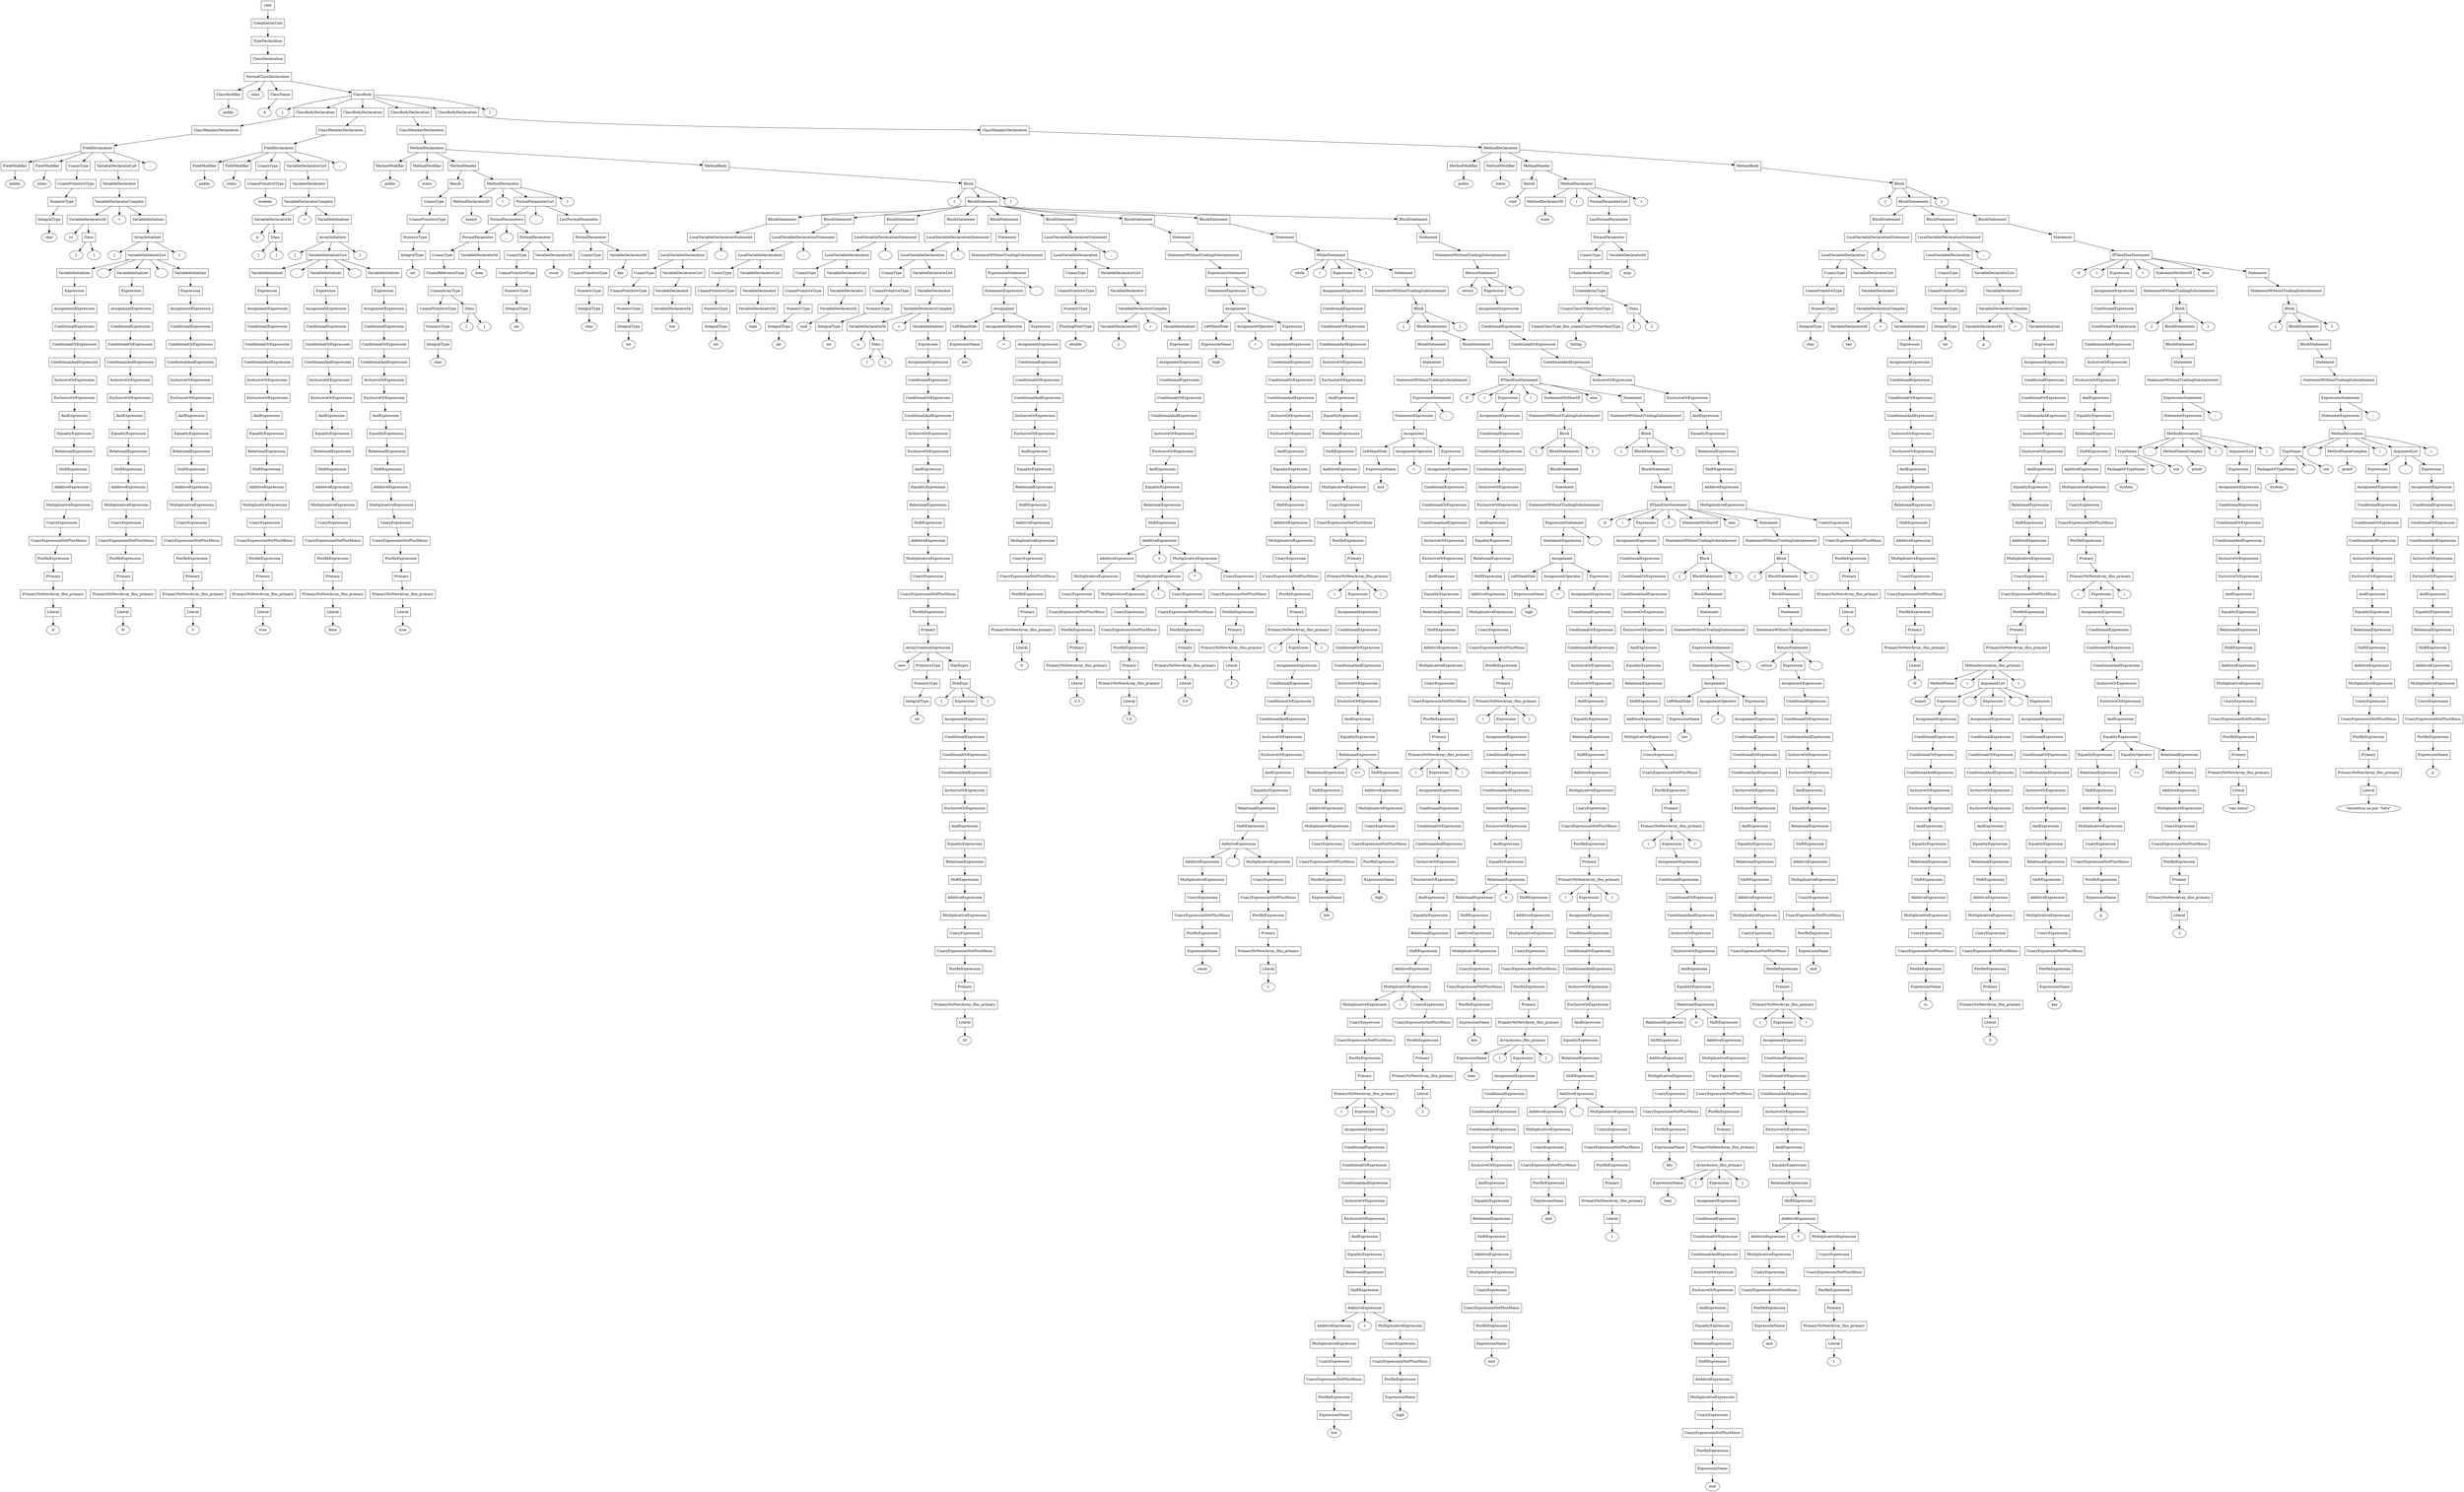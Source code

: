 digraph G {
	splines="TRUE";
	n_0 [label="root", shape="rectangle"]
	n_0 -> n_1
	n_1 [label="CompilationUnit", shape="rectangle"]
	n_1 -> n_2
	n_2 [label="TypeDeclaration", shape="rectangle"]
	n_2 -> n_3
	n_3 [label="ClassDeclaration", shape="rectangle"]
	n_3 -> n_4
	n_4 [label="NormalClassDeclaration", shape="rectangle"]
	n_4 -> n_5
	n_5 [label="ClassModifier", shape="rectangle"]
	n_5 -> n_9
	n_9 [label="public", shape="ellipse"]
	n_4 -> n_6
	n_6 [label="class", shape="ellipse"]
	n_4 -> n_7
	n_7 [label="ClassName", shape="rectangle"]
	n_7 -> n_10
	n_10 [label="A", shape="ellipse"]
	n_4 -> n_8
	n_8 [label="ClassBody", shape="rectangle"]
	n_8 -> n_11
	n_11 [label="{", shape="ellipse"]
	n_8 -> n_12
	n_12 [label="ClassBodyDeclaration", shape="rectangle"]
	n_12 -> n_17
	n_17 [label="ClassMemberDeclaration", shape="rectangle"]
	n_17 -> n_21
	n_21 [label="FieldDeclaration", shape="rectangle"]
	n_21 -> n_25
	n_25 [label="FieldModifier", shape="rectangle"]
	n_25 -> n_43
	n_43 [label="public", shape="ellipse"]
	n_21 -> n_26
	n_26 [label="FieldModifier", shape="rectangle"]
	n_26 -> n_44
	n_44 [label="static", shape="ellipse"]
	n_21 -> n_27
	n_27 [label="UnannType", shape="rectangle"]
	n_27 -> n_45
	n_45 [label="UnannPrimitiveType", shape="rectangle"]
	n_45 -> n_61
	n_61 [label="NumericType", shape="rectangle"]
	n_61 -> n_81
	n_81 [label="IntegralType", shape="rectangle"]
	n_81 -> n_107
	n_107 [label="char", shape="ellipse"]
	n_21 -> n_28
	n_28 [label="VariableDeclaratorList", shape="rectangle"]
	n_28 -> n_46
	n_46 [label="VariableDeclarator", shape="rectangle"]
	n_46 -> n_62
	n_62 [label="VariableDeclaratorComplex", shape="rectangle"]
	n_62 -> n_82
	n_82 [label="VariableDeclaratorId", shape="rectangle"]
	n_82 -> n_108
	n_108 [label="vc", shape="ellipse"]
	n_82 -> n_109
	n_109 [label="Dims", shape="rectangle"]
	n_109 -> n_132
	n_132 [label="[", shape="ellipse"]
	n_109 -> n_133
	n_133 [label="]", shape="ellipse"]
	n_62 -> n_83
	n_83 [label="=", shape="ellipse"]
	n_62 -> n_84
	n_84 [label="VariableInitializer", shape="rectangle"]
	n_84 -> n_110
	n_110 [label="ArrayInitializer", shape="rectangle"]
	n_110 -> n_134
	n_134 [label="{", shape="ellipse"]
	n_110 -> n_135
	n_135 [label="VariableInitializerList", shape="rectangle"]
	n_135 -> n_170
	n_170 [label="VariableInitializer", shape="rectangle"]
	n_170 -> n_218
	n_218 [label="Expression", shape="rectangle"]
	n_218 -> n_254
	n_254 [label="AssignmentExpression", shape="rectangle"]
	n_254 -> n_288
	n_288 [label="ConditionalExpression", shape="rectangle"]
	n_288 -> n_342
	n_342 [label="ConditionalOrExpression", shape="rectangle"]
	n_342 -> n_379
	n_379 [label="ConditionalAndExpression", shape="rectangle"]
	n_379 -> n_403
	n_403 [label="InclusiveOrExpression", shape="rectangle"]
	n_403 -> n_422
	n_422 [label="ExclusiveOrExpression", shape="rectangle"]
	n_422 -> n_447
	n_447 [label="AndExpression", shape="rectangle"]
	n_447 -> n_471
	n_471 [label="EqualityExpression", shape="rectangle"]
	n_471 -> n_492
	n_492 [label="RelationalExpression", shape="rectangle"]
	n_492 -> n_529
	n_529 [label="ShiftExpression", shape="rectangle"]
	n_529 -> n_562
	n_562 [label="AdditiveExpression", shape="rectangle"]
	n_562 -> n_587
	n_587 [label="MultiplicativeExpression", shape="rectangle"]
	n_587 -> n_609
	n_609 [label="UnaryExpression", shape="rectangle"]
	n_609 -> n_637
	n_637 [label="UnaryExpressionNotPlusMinus", shape="rectangle"]
	n_637 -> n_662
	n_662 [label="PostfixExpression", shape="rectangle"]
	n_662 -> n_688
	n_688 [label="Primary", shape="rectangle"]
	n_688 -> n_721
	n_721 [label="PrimaryNoNewArray_lfno_primary", shape="rectangle"]
	n_721 -> n_755
	n_755 [label="Literal", shape="rectangle"]
	n_755 -> n_783
	n_783 [label="'a'", shape="ellipse"]
	n_135 -> n_171
	n_171 [label=",", shape="ellipse"]
	n_135 -> n_172
	n_172 [label="VariableInitializer", shape="rectangle"]
	n_172 -> n_219
	n_219 [label="Expression", shape="rectangle"]
	n_219 -> n_255
	n_255 [label="AssignmentExpression", shape="rectangle"]
	n_255 -> n_289
	n_289 [label="ConditionalExpression", shape="rectangle"]
	n_289 -> n_343
	n_343 [label="ConditionalOrExpression", shape="rectangle"]
	n_343 -> n_380
	n_380 [label="ConditionalAndExpression", shape="rectangle"]
	n_380 -> n_404
	n_404 [label="InclusiveOrExpression", shape="rectangle"]
	n_404 -> n_423
	n_423 [label="ExclusiveOrExpression", shape="rectangle"]
	n_423 -> n_448
	n_448 [label="AndExpression", shape="rectangle"]
	n_448 -> n_472
	n_472 [label="EqualityExpression", shape="rectangle"]
	n_472 -> n_493
	n_493 [label="RelationalExpression", shape="rectangle"]
	n_493 -> n_530
	n_530 [label="ShiftExpression", shape="rectangle"]
	n_530 -> n_563
	n_563 [label="AdditiveExpression", shape="rectangle"]
	n_563 -> n_588
	n_588 [label="MultiplicativeExpression", shape="rectangle"]
	n_588 -> n_610
	n_610 [label="UnaryExpression", shape="rectangle"]
	n_610 -> n_638
	n_638 [label="UnaryExpressionNotPlusMinus", shape="rectangle"]
	n_638 -> n_663
	n_663 [label="PostfixExpression", shape="rectangle"]
	n_663 -> n_689
	n_689 [label="Primary", shape="rectangle"]
	n_689 -> n_722
	n_722 [label="PrimaryNoNewArray_lfno_primary", shape="rectangle"]
	n_722 -> n_756
	n_756 [label="Literal", shape="rectangle"]
	n_756 -> n_784
	n_784 [label="'b'", shape="ellipse"]
	n_135 -> n_173
	n_173 [label=",", shape="ellipse"]
	n_135 -> n_174
	n_174 [label="VariableInitializer", shape="rectangle"]
	n_174 -> n_220
	n_220 [label="Expression", shape="rectangle"]
	n_220 -> n_256
	n_256 [label="AssignmentExpression", shape="rectangle"]
	n_256 -> n_290
	n_290 [label="ConditionalExpression", shape="rectangle"]
	n_290 -> n_344
	n_344 [label="ConditionalOrExpression", shape="rectangle"]
	n_344 -> n_381
	n_381 [label="ConditionalAndExpression", shape="rectangle"]
	n_381 -> n_405
	n_405 [label="InclusiveOrExpression", shape="rectangle"]
	n_405 -> n_424
	n_424 [label="ExclusiveOrExpression", shape="rectangle"]
	n_424 -> n_449
	n_449 [label="AndExpression", shape="rectangle"]
	n_449 -> n_473
	n_473 [label="EqualityExpression", shape="rectangle"]
	n_473 -> n_494
	n_494 [label="RelationalExpression", shape="rectangle"]
	n_494 -> n_531
	n_531 [label="ShiftExpression", shape="rectangle"]
	n_531 -> n_564
	n_564 [label="AdditiveExpression", shape="rectangle"]
	n_564 -> n_589
	n_589 [label="MultiplicativeExpression", shape="rectangle"]
	n_589 -> n_611
	n_611 [label="UnaryExpression", shape="rectangle"]
	n_611 -> n_639
	n_639 [label="UnaryExpressionNotPlusMinus", shape="rectangle"]
	n_639 -> n_664
	n_664 [label="PostfixExpression", shape="rectangle"]
	n_664 -> n_690
	n_690 [label="Primary", shape="rectangle"]
	n_690 -> n_723
	n_723 [label="PrimaryNoNewArray_lfno_primary", shape="rectangle"]
	n_723 -> n_757
	n_757 [label="Literal", shape="rectangle"]
	n_757 -> n_785
	n_785 [label="'c'", shape="ellipse"]
	n_110 -> n_136
	n_136 [label="}", shape="ellipse"]
	n_21 -> n_29
	n_29 [label=";", shape="ellipse"]
	n_8 -> n_13
	n_13 [label="ClassBodyDeclaration", shape="rectangle"]
	n_13 -> n_18
	n_18 [label="ClassMemberDeclaration", shape="rectangle"]
	n_18 -> n_22
	n_22 [label="FieldDeclaration", shape="rectangle"]
	n_22 -> n_30
	n_30 [label="FieldModifier", shape="rectangle"]
	n_30 -> n_47
	n_47 [label="public", shape="ellipse"]
	n_22 -> n_31
	n_31 [label="FieldModifier", shape="rectangle"]
	n_31 -> n_48
	n_48 [label="static", shape="ellipse"]
	n_22 -> n_32
	n_32 [label="UnannType", shape="rectangle"]
	n_32 -> n_49
	n_49 [label="UnannPrimitiveType", shape="rectangle"]
	n_49 -> n_63
	n_63 [label="boolean", shape="ellipse"]
	n_22 -> n_33
	n_33 [label="VariableDeclaratorList", shape="rectangle"]
	n_33 -> n_50
	n_50 [label="VariableDeclarator", shape="rectangle"]
	n_50 -> n_64
	n_64 [label="VariableDeclaratorComplex", shape="rectangle"]
	n_64 -> n_85
	n_85 [label="VariableDeclaratorId", shape="rectangle"]
	n_85 -> n_111
	n_111 [label="b", shape="ellipse"]
	n_85 -> n_112
	n_112 [label="Dims", shape="rectangle"]
	n_112 -> n_137
	n_137 [label="[", shape="ellipse"]
	n_112 -> n_138
	n_138 [label="]", shape="ellipse"]
	n_64 -> n_86
	n_86 [label="=", shape="ellipse"]
	n_64 -> n_87
	n_87 [label="VariableInitializer", shape="rectangle"]
	n_87 -> n_113
	n_113 [label="ArrayInitializer", shape="rectangle"]
	n_113 -> n_139
	n_139 [label="{", shape="ellipse"]
	n_113 -> n_140
	n_140 [label="VariableInitializerList", shape="rectangle"]
	n_140 -> n_175
	n_175 [label="VariableInitializer", shape="rectangle"]
	n_175 -> n_221
	n_221 [label="Expression", shape="rectangle"]
	n_221 -> n_257
	n_257 [label="AssignmentExpression", shape="rectangle"]
	n_257 -> n_291
	n_291 [label="ConditionalExpression", shape="rectangle"]
	n_291 -> n_345
	n_345 [label="ConditionalOrExpression", shape="rectangle"]
	n_345 -> n_382
	n_382 [label="ConditionalAndExpression", shape="rectangle"]
	n_382 -> n_406
	n_406 [label="InclusiveOrExpression", shape="rectangle"]
	n_406 -> n_425
	n_425 [label="ExclusiveOrExpression", shape="rectangle"]
	n_425 -> n_450
	n_450 [label="AndExpression", shape="rectangle"]
	n_450 -> n_474
	n_474 [label="EqualityExpression", shape="rectangle"]
	n_474 -> n_495
	n_495 [label="RelationalExpression", shape="rectangle"]
	n_495 -> n_532
	n_532 [label="ShiftExpression", shape="rectangle"]
	n_532 -> n_565
	n_565 [label="AdditiveExpression", shape="rectangle"]
	n_565 -> n_590
	n_590 [label="MultiplicativeExpression", shape="rectangle"]
	n_590 -> n_612
	n_612 [label="UnaryExpression", shape="rectangle"]
	n_612 -> n_640
	n_640 [label="UnaryExpressionNotPlusMinus", shape="rectangle"]
	n_640 -> n_665
	n_665 [label="PostfixExpression", shape="rectangle"]
	n_665 -> n_691
	n_691 [label="Primary", shape="rectangle"]
	n_691 -> n_724
	n_724 [label="PrimaryNoNewArray_lfno_primary", shape="rectangle"]
	n_724 -> n_758
	n_758 [label="Literal", shape="rectangle"]
	n_758 -> n_786
	n_786 [label="true", shape="ellipse"]
	n_140 -> n_176
	n_176 [label=",", shape="ellipse"]
	n_140 -> n_177
	n_177 [label="VariableInitializer", shape="rectangle"]
	n_177 -> n_222
	n_222 [label="Expression", shape="rectangle"]
	n_222 -> n_258
	n_258 [label="AssignmentExpression", shape="rectangle"]
	n_258 -> n_292
	n_292 [label="ConditionalExpression", shape="rectangle"]
	n_292 -> n_346
	n_346 [label="ConditionalOrExpression", shape="rectangle"]
	n_346 -> n_383
	n_383 [label="ConditionalAndExpression", shape="rectangle"]
	n_383 -> n_407
	n_407 [label="InclusiveOrExpression", shape="rectangle"]
	n_407 -> n_426
	n_426 [label="ExclusiveOrExpression", shape="rectangle"]
	n_426 -> n_451
	n_451 [label="AndExpression", shape="rectangle"]
	n_451 -> n_475
	n_475 [label="EqualityExpression", shape="rectangle"]
	n_475 -> n_496
	n_496 [label="RelationalExpression", shape="rectangle"]
	n_496 -> n_533
	n_533 [label="ShiftExpression", shape="rectangle"]
	n_533 -> n_566
	n_566 [label="AdditiveExpression", shape="rectangle"]
	n_566 -> n_591
	n_591 [label="MultiplicativeExpression", shape="rectangle"]
	n_591 -> n_613
	n_613 [label="UnaryExpression", shape="rectangle"]
	n_613 -> n_641
	n_641 [label="UnaryExpressionNotPlusMinus", shape="rectangle"]
	n_641 -> n_666
	n_666 [label="PostfixExpression", shape="rectangle"]
	n_666 -> n_692
	n_692 [label="Primary", shape="rectangle"]
	n_692 -> n_725
	n_725 [label="PrimaryNoNewArray_lfno_primary", shape="rectangle"]
	n_725 -> n_759
	n_759 [label="Literal", shape="rectangle"]
	n_759 -> n_787
	n_787 [label="false", shape="ellipse"]
	n_140 -> n_178
	n_178 [label=",", shape="ellipse"]
	n_140 -> n_179
	n_179 [label="VariableInitializer", shape="rectangle"]
	n_179 -> n_223
	n_223 [label="Expression", shape="rectangle"]
	n_223 -> n_259
	n_259 [label="AssignmentExpression", shape="rectangle"]
	n_259 -> n_293
	n_293 [label="ConditionalExpression", shape="rectangle"]
	n_293 -> n_347
	n_347 [label="ConditionalOrExpression", shape="rectangle"]
	n_347 -> n_384
	n_384 [label="ConditionalAndExpression", shape="rectangle"]
	n_384 -> n_408
	n_408 [label="InclusiveOrExpression", shape="rectangle"]
	n_408 -> n_427
	n_427 [label="ExclusiveOrExpression", shape="rectangle"]
	n_427 -> n_452
	n_452 [label="AndExpression", shape="rectangle"]
	n_452 -> n_476
	n_476 [label="EqualityExpression", shape="rectangle"]
	n_476 -> n_497
	n_497 [label="RelationalExpression", shape="rectangle"]
	n_497 -> n_534
	n_534 [label="ShiftExpression", shape="rectangle"]
	n_534 -> n_567
	n_567 [label="AdditiveExpression", shape="rectangle"]
	n_567 -> n_592
	n_592 [label="MultiplicativeExpression", shape="rectangle"]
	n_592 -> n_614
	n_614 [label="UnaryExpression", shape="rectangle"]
	n_614 -> n_642
	n_642 [label="UnaryExpressionNotPlusMinus", shape="rectangle"]
	n_642 -> n_667
	n_667 [label="PostfixExpression", shape="rectangle"]
	n_667 -> n_693
	n_693 [label="Primary", shape="rectangle"]
	n_693 -> n_726
	n_726 [label="PrimaryNoNewArray_lfno_primary", shape="rectangle"]
	n_726 -> n_760
	n_760 [label="Literal", shape="rectangle"]
	n_760 -> n_788
	n_788 [label="true", shape="ellipse"]
	n_113 -> n_141
	n_141 [label="}", shape="ellipse"]
	n_22 -> n_34
	n_34 [label=";", shape="ellipse"]
	n_8 -> n_14
	n_14 [label="ClassBodyDeclaration", shape="rectangle"]
	n_14 -> n_19
	n_19 [label="ClassMemberDeclaration", shape="rectangle"]
	n_19 -> n_23
	n_23 [label="MethodDeclaration", shape="rectangle"]
	n_23 -> n_35
	n_35 [label="MethodModifier", shape="rectangle"]
	n_35 -> n_51
	n_51 [label="public", shape="ellipse"]
	n_23 -> n_36
	n_36 [label="MethodModifier", shape="rectangle"]
	n_36 -> n_52
	n_52 [label="static", shape="ellipse"]
	n_23 -> n_37
	n_37 [label="MethodHeader", shape="rectangle"]
	n_37 -> n_53
	n_53 [label="Result", shape="rectangle"]
	n_53 -> n_65
	n_65 [label="UnannType", shape="rectangle"]
	n_65 -> n_88
	n_88 [label="UnannPrimitiveType", shape="rectangle"]
	n_88 -> n_114
	n_114 [label="NumericType", shape="rectangle"]
	n_114 -> n_142
	n_142 [label="IntegralType", shape="rectangle"]
	n_142 -> n_180
	n_180 [label="int", shape="ellipse"]
	n_37 -> n_54
	n_54 [label="MethodDeclarator", shape="rectangle"]
	n_54 -> n_66
	n_66 [label="MethodDeclaratorID", shape="rectangle"]
	n_66 -> n_89
	n_89 [label="binary", shape="ellipse"]
	n_54 -> n_67
	n_67 [label="(", shape="ellipse"]
	n_54 -> n_68
	n_68 [label="FormalParameterList", shape="rectangle"]
	n_68 -> n_90
	n_90 [label="FormalParameters", shape="rectangle"]
	n_90 -> n_115
	n_115 [label="FormalParameter", shape="rectangle"]
	n_115 -> n_143
	n_143 [label="UnannType", shape="rectangle"]
	n_143 -> n_181
	n_181 [label="UnannReferenceType", shape="rectangle"]
	n_181 -> n_224
	n_224 [label="UnannArrayType", shape="rectangle"]
	n_224 -> n_260
	n_260 [label="UnannPrimitiveType", shape="rectangle"]
	n_260 -> n_294
	n_294 [label="NumericType", shape="rectangle"]
	n_294 -> n_348
	n_348 [label="IntegralType", shape="rectangle"]
	n_348 -> n_385
	n_385 [label="char", shape="ellipse"]
	n_224 -> n_261
	n_261 [label="Dims", shape="rectangle"]
	n_261 -> n_295
	n_295 [label="[", shape="ellipse"]
	n_261 -> n_296
	n_296 [label="]", shape="ellipse"]
	n_115 -> n_144
	n_144 [label="VariableDeclaratorId", shape="rectangle"]
	n_144 -> n_182
	n_182 [label="item", shape="ellipse"]
	n_90 -> n_116
	n_116 [label=",", shape="ellipse"]
	n_90 -> n_117
	n_117 [label="FormalParameter", shape="rectangle"]
	n_117 -> n_145
	n_145 [label="UnannType", shape="rectangle"]
	n_145 -> n_183
	n_183 [label="UnannPrimitiveType", shape="rectangle"]
	n_183 -> n_225
	n_225 [label="NumericType", shape="rectangle"]
	n_225 -> n_262
	n_262 [label="IntegralType", shape="rectangle"]
	n_262 -> n_297
	n_297 [label="int", shape="ellipse"]
	n_117 -> n_146
	n_146 [label="VariableDeclaratorId", shape="rectangle"]
	n_146 -> n_184
	n_184 [label="count", shape="ellipse"]
	n_68 -> n_91
	n_91 [label=",", shape="ellipse"]
	n_68 -> n_92
	n_92 [label="LastFormalParameter", shape="rectangle"]
	n_92 -> n_118
	n_118 [label="FormalParameter", shape="rectangle"]
	n_118 -> n_147
	n_147 [label="UnannType", shape="rectangle"]
	n_147 -> n_185
	n_185 [label="UnannPrimitiveType", shape="rectangle"]
	n_185 -> n_226
	n_226 [label="NumericType", shape="rectangle"]
	n_226 -> n_263
	n_263 [label="IntegralType", shape="rectangle"]
	n_263 -> n_298
	n_298 [label="char", shape="ellipse"]
	n_118 -> n_148
	n_148 [label="VariableDeclaratorId", shape="rectangle"]
	n_148 -> n_186
	n_186 [label="key", shape="ellipse"]
	n_54 -> n_69
	n_69 [label=")", shape="ellipse"]
	n_23 -> n_38
	n_38 [label="MethodBody", shape="rectangle"]
	n_38 -> n_55
	n_55 [label="Block", shape="rectangle"]
	n_55 -> n_70
	n_70 [label="{", shape="ellipse"]
	n_55 -> n_71
	n_71 [label="BlockStatements", shape="rectangle"]
	n_71 -> n_93
	n_93 [label="BlockStatement", shape="rectangle"]
	n_93 -> n_119
	n_119 [label="LocalVariableDeclarationStatement", shape="rectangle"]
	n_119 -> n_149
	n_149 [label="LocalVariableDeclaration", shape="rectangle"]
	n_149 -> n_187
	n_187 [label="UnannType", shape="rectangle"]
	n_187 -> n_227
	n_227 [label="UnannPrimitiveType", shape="rectangle"]
	n_227 -> n_264
	n_264 [label="NumericType", shape="rectangle"]
	n_264 -> n_299
	n_299 [label="IntegralType", shape="rectangle"]
	n_299 -> n_349
	n_349 [label="int", shape="ellipse"]
	n_149 -> n_188
	n_188 [label="VariableDeclaratorList", shape="rectangle"]
	n_188 -> n_228
	n_228 [label="VariableDeclarator", shape="rectangle"]
	n_228 -> n_265
	n_265 [label="VariableDeclaratorId", shape="rectangle"]
	n_265 -> n_300
	n_300 [label="low", shape="ellipse"]
	n_119 -> n_150
	n_150 [label=";", shape="ellipse"]
	n_71 -> n_94
	n_94 [label="BlockStatement", shape="rectangle"]
	n_94 -> n_120
	n_120 [label="LocalVariableDeclarationStatement", shape="rectangle"]
	n_120 -> n_151
	n_151 [label="LocalVariableDeclaration", shape="rectangle"]
	n_151 -> n_189
	n_189 [label="UnannType", shape="rectangle"]
	n_189 -> n_229
	n_229 [label="UnannPrimitiveType", shape="rectangle"]
	n_229 -> n_266
	n_266 [label="NumericType", shape="rectangle"]
	n_266 -> n_301
	n_301 [label="IntegralType", shape="rectangle"]
	n_301 -> n_350
	n_350 [label="int", shape="ellipse"]
	n_151 -> n_190
	n_190 [label="VariableDeclaratorList", shape="rectangle"]
	n_190 -> n_230
	n_230 [label="VariableDeclarator", shape="rectangle"]
	n_230 -> n_267
	n_267 [label="VariableDeclaratorId", shape="rectangle"]
	n_267 -> n_302
	n_302 [label="high", shape="ellipse"]
	n_120 -> n_152
	n_152 [label=";", shape="ellipse"]
	n_71 -> n_95
	n_95 [label="BlockStatement", shape="rectangle"]
	n_95 -> n_121
	n_121 [label="LocalVariableDeclarationStatement", shape="rectangle"]
	n_121 -> n_153
	n_153 [label="LocalVariableDeclaration", shape="rectangle"]
	n_153 -> n_191
	n_191 [label="UnannType", shape="rectangle"]
	n_191 -> n_231
	n_231 [label="UnannPrimitiveType", shape="rectangle"]
	n_231 -> n_268
	n_268 [label="NumericType", shape="rectangle"]
	n_268 -> n_303
	n_303 [label="IntegralType", shape="rectangle"]
	n_303 -> n_351
	n_351 [label="int", shape="ellipse"]
	n_153 -> n_192
	n_192 [label="VariableDeclaratorList", shape="rectangle"]
	n_192 -> n_232
	n_232 [label="VariableDeclarator", shape="rectangle"]
	n_232 -> n_269
	n_269 [label="VariableDeclaratorId", shape="rectangle"]
	n_269 -> n_304
	n_304 [label="mid", shape="ellipse"]
	n_121 -> n_154
	n_154 [label=";", shape="ellipse"]
	n_71 -> n_96
	n_96 [label="BlockStatement", shape="rectangle"]
	n_96 -> n_122
	n_122 [label="LocalVariableDeclarationStatement", shape="rectangle"]
	n_122 -> n_155
	n_155 [label="LocalVariableDeclaration", shape="rectangle"]
	n_155 -> n_193
	n_193 [label="UnannType", shape="rectangle"]
	n_193 -> n_233
	n_233 [label="UnannPrimitiveType", shape="rectangle"]
	n_233 -> n_270
	n_270 [label="NumericType", shape="rectangle"]
	n_270 -> n_305
	n_305 [label="IntegralType", shape="rectangle"]
	n_305 -> n_352
	n_352 [label="int", shape="ellipse"]
	n_155 -> n_194
	n_194 [label="VariableDeclaratorList", shape="rectangle"]
	n_194 -> n_234
	n_234 [label="VariableDeclarator", shape="rectangle"]
	n_234 -> n_271
	n_271 [label="VariableDeclaratorComplex", shape="rectangle"]
	n_271 -> n_306
	n_306 [label="VariableDeclaratorId", shape="rectangle"]
	n_306 -> n_353
	n_353 [label="x", shape="ellipse"]
	n_306 -> n_354
	n_354 [label="Dims", shape="rectangle"]
	n_354 -> n_386
	n_386 [label="[", shape="ellipse"]
	n_354 -> n_387
	n_387 [label="]", shape="ellipse"]
	n_271 -> n_307
	n_307 [label="=", shape="ellipse"]
	n_271 -> n_308
	n_308 [label="VariableInitializer", shape="rectangle"]
	n_308 -> n_355
	n_355 [label="Expression", shape="rectangle"]
	n_355 -> n_388
	n_388 [label="AssignmentExpression", shape="rectangle"]
	n_388 -> n_409
	n_409 [label="ConditionalExpression", shape="rectangle"]
	n_409 -> n_428
	n_428 [label="ConditionalOrExpression", shape="rectangle"]
	n_428 -> n_453
	n_453 [label="ConditionalAndExpression", shape="rectangle"]
	n_453 -> n_477
	n_477 [label="InclusiveOrExpression", shape="rectangle"]
	n_477 -> n_498
	n_498 [label="ExclusiveOrExpression", shape="rectangle"]
	n_498 -> n_535
	n_535 [label="AndExpression", shape="rectangle"]
	n_535 -> n_568
	n_568 [label="EqualityExpression", shape="rectangle"]
	n_568 -> n_593
	n_593 [label="RelationalExpression", shape="rectangle"]
	n_593 -> n_615
	n_615 [label="ShiftExpression", shape="rectangle"]
	n_615 -> n_643
	n_643 [label="AdditiveExpression", shape="rectangle"]
	n_643 -> n_668
	n_668 [label="MultiplicativeExpression", shape="rectangle"]
	n_668 -> n_694
	n_694 [label="UnaryExpression", shape="rectangle"]
	n_694 -> n_727
	n_727 [label="UnaryExpressionNotPlusMinus", shape="rectangle"]
	n_727 -> n_761
	n_761 [label="PostfixExpression", shape="rectangle"]
	n_761 -> n_789
	n_789 [label="Primary", shape="rectangle"]
	n_789 -> n_810
	n_810 [label="ArrayCreationExpression", shape="rectangle"]
	n_810 -> n_832
	n_832 [label="new", shape="ellipse"]
	n_810 -> n_833
	n_833 [label="PrimitiveType", shape="rectangle"]
	n_833 -> n_857
	n_857 [label="NumericType", shape="rectangle"]
	n_857 -> n_880
	n_880 [label="IntegralType", shape="rectangle"]
	n_880 -> n_907
	n_907 [label="int", shape="ellipse"]
	n_810 -> n_834
	n_834 [label="DimExprs", shape="rectangle"]
	n_834 -> n_858
	n_858 [label="DimExpr", shape="rectangle"]
	n_858 -> n_881
	n_881 [label="[", shape="ellipse"]
	n_858 -> n_882
	n_882 [label="Expression", shape="rectangle"]
	n_882 -> n_908
	n_908 [label="AssignmentExpression", shape="rectangle"]
	n_908 -> n_929
	n_929 [label="ConditionalExpression", shape="rectangle"]
	n_929 -> n_946
	n_946 [label="ConditionalOrExpression", shape="rectangle"]
	n_946 -> n_964
	n_964 [label="ConditionalAndExpression", shape="rectangle"]
	n_964 -> n_986
	n_986 [label="InclusiveOrExpression", shape="rectangle"]
	n_986 -> n_1003
	n_1003 [label="ExclusiveOrExpression", shape="rectangle"]
	n_1003 -> n_1020
	n_1020 [label="AndExpression", shape="rectangle"]
	n_1020 -> n_1035
	n_1035 [label="EqualityExpression", shape="rectangle"]
	n_1035 -> n_1052
	n_1052 [label="RelationalExpression", shape="rectangle"]
	n_1052 -> n_1069
	n_1069 [label="ShiftExpression", shape="rectangle"]
	n_1069 -> n_1085
	n_1085 [label="AdditiveExpression", shape="rectangle"]
	n_1085 -> n_1105
	n_1105 [label="MultiplicativeExpression", shape="rectangle"]
	n_1105 -> n_1121
	n_1121 [label="UnaryExpression", shape="rectangle"]
	n_1121 -> n_1135
	n_1135 [label="UnaryExpressionNotPlusMinus", shape="rectangle"]
	n_1135 -> n_1148
	n_1148 [label="PostfixExpression", shape="rectangle"]
	n_1148 -> n_1161
	n_1161 [label="Primary", shape="rectangle"]
	n_1161 -> n_1172
	n_1172 [label="PrimaryNoNewArray_lfno_primary", shape="rectangle"]
	n_1172 -> n_1184
	n_1184 [label="Literal", shape="rectangle"]
	n_1184 -> n_1197
	n_1197 [label="20", shape="ellipse"]
	n_858 -> n_883
	n_883 [label="]", shape="ellipse"]
	n_122 -> n_156
	n_156 [label=";", shape="ellipse"]
	n_71 -> n_97
	n_97 [label="BlockStatement", shape="rectangle"]
	n_97 -> n_123
	n_123 [label="Statement", shape="rectangle"]
	n_123 -> n_157
	n_157 [label="StatementWithoutTrailingSubstatement", shape="rectangle"]
	n_157 -> n_195
	n_195 [label="ExpressionStatement", shape="rectangle"]
	n_195 -> n_235
	n_235 [label="StatementExpression", shape="rectangle"]
	n_235 -> n_272
	n_272 [label="Assignment", shape="rectangle"]
	n_272 -> n_309
	n_309 [label="LeftHandSide", shape="rectangle"]
	n_309 -> n_356
	n_356 [label="ExpressionName", shape="rectangle"]
	n_356 -> n_389
	n_389 [label="low", shape="ellipse"]
	n_272 -> n_310
	n_310 [label="AssignmentOperator", shape="rectangle"]
	n_310 -> n_357
	n_357 [label="=", shape="ellipse"]
	n_272 -> n_311
	n_311 [label="Expression", shape="rectangle"]
	n_311 -> n_358
	n_358 [label="AssignmentExpression", shape="rectangle"]
	n_358 -> n_390
	n_390 [label="ConditionalExpression", shape="rectangle"]
	n_390 -> n_410
	n_410 [label="ConditionalOrExpression", shape="rectangle"]
	n_410 -> n_429
	n_429 [label="ConditionalAndExpression", shape="rectangle"]
	n_429 -> n_454
	n_454 [label="InclusiveOrExpression", shape="rectangle"]
	n_454 -> n_478
	n_478 [label="ExclusiveOrExpression", shape="rectangle"]
	n_478 -> n_499
	n_499 [label="AndExpression", shape="rectangle"]
	n_499 -> n_536
	n_536 [label="EqualityExpression", shape="rectangle"]
	n_536 -> n_569
	n_569 [label="RelationalExpression", shape="rectangle"]
	n_569 -> n_594
	n_594 [label="ShiftExpression", shape="rectangle"]
	n_594 -> n_616
	n_616 [label="AdditiveExpression", shape="rectangle"]
	n_616 -> n_644
	n_644 [label="MultiplicativeExpression", shape="rectangle"]
	n_644 -> n_669
	n_669 [label="UnaryExpression", shape="rectangle"]
	n_669 -> n_695
	n_695 [label="UnaryExpressionNotPlusMinus", shape="rectangle"]
	n_695 -> n_728
	n_728 [label="PostfixExpression", shape="rectangle"]
	n_728 -> n_762
	n_762 [label="Primary", shape="rectangle"]
	n_762 -> n_790
	n_790 [label="PrimaryNoNewArray_lfno_primary", shape="rectangle"]
	n_790 -> n_811
	n_811 [label="Literal", shape="rectangle"]
	n_811 -> n_835
	n_835 [label="0", shape="ellipse"]
	n_195 -> n_236
	n_236 [label=";", shape="ellipse"]
	n_71 -> n_98
	n_98 [label="BlockStatement", shape="rectangle"]
	n_98 -> n_124
	n_124 [label="LocalVariableDeclarationStatement", shape="rectangle"]
	n_124 -> n_158
	n_158 [label="LocalVariableDeclaration", shape="rectangle"]
	n_158 -> n_196
	n_196 [label="UnannType", shape="rectangle"]
	n_196 -> n_237
	n_237 [label="UnannPrimitiveType", shape="rectangle"]
	n_237 -> n_273
	n_273 [label="NumericType", shape="rectangle"]
	n_273 -> n_312
	n_312 [label="FloatingPointType", shape="rectangle"]
	n_312 -> n_359
	n_359 [label="double", shape="ellipse"]
	n_158 -> n_197
	n_197 [label="VariableDeclaratorList", shape="rectangle"]
	n_197 -> n_238
	n_238 [label="VariableDeclarator", shape="rectangle"]
	n_238 -> n_274
	n_274 [label="VariableDeclaratorComplex", shape="rectangle"]
	n_274 -> n_313
	n_313 [label="VariableDeclaratorId", shape="rectangle"]
	n_313 -> n_360
	n_360 [label="y", shape="ellipse"]
	n_274 -> n_314
	n_314 [label="=", shape="ellipse"]
	n_274 -> n_315
	n_315 [label="VariableInitializer", shape="rectangle"]
	n_315 -> n_361
	n_361 [label="Expression", shape="rectangle"]
	n_361 -> n_391
	n_391 [label="AssignmentExpression", shape="rectangle"]
	n_391 -> n_411
	n_411 [label="ConditionalExpression", shape="rectangle"]
	n_411 -> n_430
	n_430 [label="ConditionalOrExpression", shape="rectangle"]
	n_430 -> n_455
	n_455 [label="ConditionalAndExpression", shape="rectangle"]
	n_455 -> n_479
	n_479 [label="InclusiveOrExpression", shape="rectangle"]
	n_479 -> n_500
	n_500 [label="ExclusiveOrExpression", shape="rectangle"]
	n_500 -> n_537
	n_537 [label="AndExpression", shape="rectangle"]
	n_537 -> n_570
	n_570 [label="EqualityExpression", shape="rectangle"]
	n_570 -> n_595
	n_595 [label="RelationalExpression", shape="rectangle"]
	n_595 -> n_617
	n_617 [label="ShiftExpression", shape="rectangle"]
	n_617 -> n_645
	n_645 [label="AdditiveExpression", shape="rectangle"]
	n_645 -> n_670
	n_670 [label="AdditiveExpression", shape="rectangle"]
	n_670 -> n_696
	n_696 [label="MultiplicativeExpression", shape="rectangle"]
	n_696 -> n_729
	n_729 [label="UnaryExpression", shape="rectangle"]
	n_729 -> n_763
	n_763 [label="UnaryExpressionNotPlusMinus", shape="rectangle"]
	n_763 -> n_791
	n_791 [label="PostfixExpression", shape="rectangle"]
	n_791 -> n_812
	n_812 [label="Primary", shape="rectangle"]
	n_812 -> n_836
	n_836 [label="PrimaryNoNewArray_lfno_primary", shape="rectangle"]
	n_836 -> n_859
	n_859 [label="Literal", shape="rectangle"]
	n_859 -> n_884
	n_884 [label="-2.5", shape="ellipse"]
	n_645 -> n_671
	n_671 [label="+", shape="ellipse"]
	n_645 -> n_672
	n_672 [label="MultiplicativeExpression", shape="rectangle"]
	n_672 -> n_697
	n_697 [label="MultiplicativeExpression", shape="rectangle"]
	n_697 -> n_730
	n_730 [label="MultiplicativeExpression", shape="rectangle"]
	n_730 -> n_764
	n_764 [label="UnaryExpression", shape="rectangle"]
	n_764 -> n_792
	n_792 [label="UnaryExpressionNotPlusMinus", shape="rectangle"]
	n_792 -> n_813
	n_813 [label="PostfixExpression", shape="rectangle"]
	n_813 -> n_837
	n_837 [label="Primary", shape="rectangle"]
	n_837 -> n_860
	n_860 [label="PrimaryNoNewArray_lfno_primary", shape="rectangle"]
	n_860 -> n_885
	n_885 [label="Literal", shape="rectangle"]
	n_885 -> n_909
	n_909 [label="1.0", shape="ellipse"]
	n_697 -> n_731
	n_731 [label="/", shape="ellipse"]
	n_697 -> n_732
	n_732 [label="UnaryExpression", shape="rectangle"]
	n_732 -> n_765
	n_765 [label="UnaryExpressionNotPlusMinus", shape="rectangle"]
	n_765 -> n_793
	n_793 [label="PostfixExpression", shape="rectangle"]
	n_793 -> n_814
	n_814 [label="Primary", shape="rectangle"]
	n_814 -> n_838
	n_838 [label="PrimaryNoNewArray_lfno_primary", shape="rectangle"]
	n_838 -> n_861
	n_861 [label="Literal", shape="rectangle"]
	n_861 -> n_886
	n_886 [label="3.0", shape="ellipse"]
	n_672 -> n_698
	n_698 [label="*", shape="ellipse"]
	n_672 -> n_699
	n_699 [label="UnaryExpression", shape="rectangle"]
	n_699 -> n_733
	n_733 [label="UnaryExpressionNotPlusMinus", shape="rectangle"]
	n_733 -> n_766
	n_766 [label="PostfixExpression", shape="rectangle"]
	n_766 -> n_794
	n_794 [label="Primary", shape="rectangle"]
	n_794 -> n_815
	n_815 [label="PrimaryNoNewArray_lfno_primary", shape="rectangle"]
	n_815 -> n_839
	n_839 [label="Literal", shape="rectangle"]
	n_839 -> n_862
	n_862 [label="2", shape="ellipse"]
	n_124 -> n_159
	n_159 [label=";", shape="ellipse"]
	n_71 -> n_99
	n_99 [label="BlockStatement", shape="rectangle"]
	n_99 -> n_125
	n_125 [label="Statement", shape="rectangle"]
	n_125 -> n_160
	n_160 [label="StatementWithoutTrailingSubstatement", shape="rectangle"]
	n_160 -> n_198
	n_198 [label="ExpressionStatement", shape="rectangle"]
	n_198 -> n_239
	n_239 [label="StatementExpression", shape="rectangle"]
	n_239 -> n_275
	n_275 [label="Assignment", shape="rectangle"]
	n_275 -> n_316
	n_316 [label="LeftHandSide", shape="rectangle"]
	n_316 -> n_362
	n_362 [label="ExpressionName", shape="rectangle"]
	n_362 -> n_392
	n_392 [label="high", shape="ellipse"]
	n_275 -> n_317
	n_317 [label="AssignmentOperator", shape="rectangle"]
	n_317 -> n_363
	n_363 [label="=", shape="ellipse"]
	n_275 -> n_318
	n_318 [label="Expression", shape="rectangle"]
	n_318 -> n_364
	n_364 [label="AssignmentExpression", shape="rectangle"]
	n_364 -> n_393
	n_393 [label="ConditionalExpression", shape="rectangle"]
	n_393 -> n_412
	n_412 [label="ConditionalOrExpression", shape="rectangle"]
	n_412 -> n_431
	n_431 [label="ConditionalAndExpression", shape="rectangle"]
	n_431 -> n_456
	n_456 [label="InclusiveOrExpression", shape="rectangle"]
	n_456 -> n_480
	n_480 [label="ExclusiveOrExpression", shape="rectangle"]
	n_480 -> n_501
	n_501 [label="AndExpression", shape="rectangle"]
	n_501 -> n_538
	n_538 [label="EqualityExpression", shape="rectangle"]
	n_538 -> n_571
	n_571 [label="RelationalExpression", shape="rectangle"]
	n_571 -> n_596
	n_596 [label="ShiftExpression", shape="rectangle"]
	n_596 -> n_618
	n_618 [label="AdditiveExpression", shape="rectangle"]
	n_618 -> n_646
	n_646 [label="MultiplicativeExpression", shape="rectangle"]
	n_646 -> n_673
	n_673 [label="UnaryExpression", shape="rectangle"]
	n_673 -> n_700
	n_700 [label="UnaryExpressionNotPlusMinus", shape="rectangle"]
	n_700 -> n_734
	n_734 [label="PostfixExpression", shape="rectangle"]
	n_734 -> n_767
	n_767 [label="Primary", shape="rectangle"]
	n_767 -> n_795
	n_795 [label="PrimaryNoNewArray_lfno_primary", shape="rectangle"]
	n_795 -> n_816
	n_816 [label="(", shape="ellipse"]
	n_795 -> n_817
	n_817 [label="Expression", shape="rectangle"]
	n_817 -> n_840
	n_840 [label="AssignmentExpression", shape="rectangle"]
	n_840 -> n_863
	n_863 [label="ConditionalExpression", shape="rectangle"]
	n_863 -> n_887
	n_887 [label="ConditionalOrExpression", shape="rectangle"]
	n_887 -> n_910
	n_910 [label="ConditionalAndExpression", shape="rectangle"]
	n_910 -> n_930
	n_930 [label="InclusiveOrExpression", shape="rectangle"]
	n_930 -> n_947
	n_947 [label="ExclusiveOrExpression", shape="rectangle"]
	n_947 -> n_965
	n_965 [label="AndExpression", shape="rectangle"]
	n_965 -> n_987
	n_987 [label="EqualityExpression", shape="rectangle"]
	n_987 -> n_1004
	n_1004 [label="RelationalExpression", shape="rectangle"]
	n_1004 -> n_1021
	n_1021 [label="ShiftExpression", shape="rectangle"]
	n_1021 -> n_1036
	n_1036 [label="AdditiveExpression", shape="rectangle"]
	n_1036 -> n_1053
	n_1053 [label="AdditiveExpression", shape="rectangle"]
	n_1053 -> n_1070
	n_1070 [label="MultiplicativeExpression", shape="rectangle"]
	n_1070 -> n_1086
	n_1086 [label="UnaryExpression", shape="rectangle"]
	n_1086 -> n_1106
	n_1106 [label="UnaryExpressionNotPlusMinus", shape="rectangle"]
	n_1106 -> n_1122
	n_1122 [label="PostfixExpression", shape="rectangle"]
	n_1122 -> n_1136
	n_1136 [label="ExpressionName", shape="rectangle"]
	n_1136 -> n_1149
	n_1149 [label="count", shape="ellipse"]
	n_1036 -> n_1054
	n_1054 [label="-", shape="ellipse"]
	n_1036 -> n_1055
	n_1055 [label="MultiplicativeExpression", shape="rectangle"]
	n_1055 -> n_1071
	n_1071 [label="UnaryExpression", shape="rectangle"]
	n_1071 -> n_1087
	n_1087 [label="UnaryExpressionNotPlusMinus", shape="rectangle"]
	n_1087 -> n_1107
	n_1107 [label="PostfixExpression", shape="rectangle"]
	n_1107 -> n_1123
	n_1123 [label="Primary", shape="rectangle"]
	n_1123 -> n_1137
	n_1137 [label="PrimaryNoNewArray_lfno_primary", shape="rectangle"]
	n_1137 -> n_1150
	n_1150 [label="Literal", shape="rectangle"]
	n_1150 -> n_1162
	n_1162 [label="1", shape="ellipse"]
	n_795 -> n_818
	n_818 [label=")", shape="ellipse"]
	n_198 -> n_240
	n_240 [label=";", shape="ellipse"]
	n_71 -> n_100
	n_100 [label="BlockStatement", shape="rectangle"]
	n_100 -> n_126
	n_126 [label="Statement", shape="rectangle"]
	n_126 -> n_161
	n_161 [label="WhileStatement", shape="rectangle"]
	n_161 -> n_199
	n_199 [label="while", shape="ellipse"]
	n_161 -> n_200
	n_200 [label="(", shape="ellipse"]
	n_161 -> n_201
	n_201 [label="Expression", shape="rectangle"]
	n_201 -> n_241
	n_241 [label="AssignmentExpression", shape="rectangle"]
	n_241 -> n_276
	n_276 [label="ConditionalExpression", shape="rectangle"]
	n_276 -> n_319
	n_319 [label="ConditionalOrExpression", shape="rectangle"]
	n_319 -> n_365
	n_365 [label="ConditionalAndExpression", shape="rectangle"]
	n_365 -> n_394
	n_394 [label="InclusiveOrExpression", shape="rectangle"]
	n_394 -> n_413
	n_413 [label="ExclusiveOrExpression", shape="rectangle"]
	n_413 -> n_432
	n_432 [label="AndExpression", shape="rectangle"]
	n_432 -> n_457
	n_457 [label="EqualityExpression", shape="rectangle"]
	n_457 -> n_481
	n_481 [label="RelationalExpression", shape="rectangle"]
	n_481 -> n_502
	n_502 [label="ShiftExpression", shape="rectangle"]
	n_502 -> n_539
	n_539 [label="AdditiveExpression", shape="rectangle"]
	n_539 -> n_572
	n_572 [label="MultiplicativeExpression", shape="rectangle"]
	n_572 -> n_597
	n_597 [label="UnaryExpression", shape="rectangle"]
	n_597 -> n_619
	n_619 [label="UnaryExpressionNotPlusMinus", shape="rectangle"]
	n_619 -> n_647
	n_647 [label="PostfixExpression", shape="rectangle"]
	n_647 -> n_674
	n_674 [label="Primary", shape="rectangle"]
	n_674 -> n_701
	n_701 [label="PrimaryNoNewArray_lfno_primary", shape="rectangle"]
	n_701 -> n_735
	n_735 [label="(", shape="ellipse"]
	n_701 -> n_736
	n_736 [label="Expression", shape="rectangle"]
	n_736 -> n_768
	n_768 [label="AssignmentExpression", shape="rectangle"]
	n_768 -> n_796
	n_796 [label="ConditionalExpression", shape="rectangle"]
	n_796 -> n_819
	n_819 [label="ConditionalOrExpression", shape="rectangle"]
	n_819 -> n_841
	n_841 [label="ConditionalAndExpression", shape="rectangle"]
	n_841 -> n_864
	n_864 [label="InclusiveOrExpression", shape="rectangle"]
	n_864 -> n_888
	n_888 [label="ExclusiveOrExpression", shape="rectangle"]
	n_888 -> n_911
	n_911 [label="AndExpression", shape="rectangle"]
	n_911 -> n_931
	n_931 [label="EqualityExpression", shape="rectangle"]
	n_931 -> n_948
	n_948 [label="RelationalExpression", shape="rectangle"]
	n_948 -> n_966
	n_966 [label="RelationalExpression", shape="rectangle"]
	n_966 -> n_988
	n_988 [label="ShiftExpression", shape="rectangle"]
	n_988 -> n_1005
	n_1005 [label="AdditiveExpression", shape="rectangle"]
	n_1005 -> n_1022
	n_1022 [label="MultiplicativeExpression", shape="rectangle"]
	n_1022 -> n_1037
	n_1037 [label="UnaryExpression", shape="rectangle"]
	n_1037 -> n_1056
	n_1056 [label="UnaryExpressionNotPlusMinus", shape="rectangle"]
	n_1056 -> n_1072
	n_1072 [label="PostfixExpression", shape="rectangle"]
	n_1072 -> n_1088
	n_1088 [label="ExpressionName", shape="rectangle"]
	n_1088 -> n_1108
	n_1108 [label="low", shape="ellipse"]
	n_948 -> n_967
	n_967 [label="<=", shape="ellipse"]
	n_948 -> n_968
	n_968 [label="ShiftExpression", shape="rectangle"]
	n_968 -> n_989
	n_989 [label="AdditiveExpression", shape="rectangle"]
	n_989 -> n_1006
	n_1006 [label="MultiplicativeExpression", shape="rectangle"]
	n_1006 -> n_1023
	n_1023 [label="UnaryExpression", shape="rectangle"]
	n_1023 -> n_1038
	n_1038 [label="UnaryExpressionNotPlusMinus", shape="rectangle"]
	n_1038 -> n_1057
	n_1057 [label="PostfixExpression", shape="rectangle"]
	n_1057 -> n_1073
	n_1073 [label="ExpressionName", shape="rectangle"]
	n_1073 -> n_1089
	n_1089 [label="high", shape="ellipse"]
	n_701 -> n_737
	n_737 [label=")", shape="ellipse"]
	n_161 -> n_202
	n_202 [label=")", shape="ellipse"]
	n_161 -> n_203
	n_203 [label="Statement", shape="rectangle"]
	n_203 -> n_242
	n_242 [label="StatementWithoutTrailingSubstatement", shape="rectangle"]
	n_242 -> n_277
	n_277 [label="Block", shape="rectangle"]
	n_277 -> n_320
	n_320 [label="{", shape="ellipse"]
	n_277 -> n_321
	n_321 [label="BlockStatements", shape="rectangle"]
	n_321 -> n_366
	n_366 [label="BlockStatement", shape="rectangle"]
	n_366 -> n_395
	n_395 [label="Statement", shape="rectangle"]
	n_395 -> n_414
	n_414 [label="StatementWithoutTrailingSubstatement", shape="rectangle"]
	n_414 -> n_433
	n_433 [label="ExpressionStatement", shape="rectangle"]
	n_433 -> n_458
	n_458 [label="StatementExpression", shape="rectangle"]
	n_458 -> n_482
	n_482 [label="Assignment", shape="rectangle"]
	n_482 -> n_503
	n_503 [label="LeftHandSide", shape="rectangle"]
	n_503 -> n_540
	n_540 [label="ExpressionName", shape="rectangle"]
	n_540 -> n_573
	n_573 [label="mid", shape="ellipse"]
	n_482 -> n_504
	n_504 [label="AssignmentOperator", shape="rectangle"]
	n_504 -> n_541
	n_541 [label="=", shape="ellipse"]
	n_482 -> n_505
	n_505 [label="Expression", shape="rectangle"]
	n_505 -> n_542
	n_542 [label="AssignmentExpression", shape="rectangle"]
	n_542 -> n_574
	n_574 [label="ConditionalExpression", shape="rectangle"]
	n_574 -> n_598
	n_598 [label="ConditionalOrExpression", shape="rectangle"]
	n_598 -> n_620
	n_620 [label="ConditionalAndExpression", shape="rectangle"]
	n_620 -> n_648
	n_648 [label="InclusiveOrExpression", shape="rectangle"]
	n_648 -> n_675
	n_675 [label="ExclusiveOrExpression", shape="rectangle"]
	n_675 -> n_702
	n_702 [label="AndExpression", shape="rectangle"]
	n_702 -> n_738
	n_738 [label="EqualityExpression", shape="rectangle"]
	n_738 -> n_769
	n_769 [label="RelationalExpression", shape="rectangle"]
	n_769 -> n_797
	n_797 [label="ShiftExpression", shape="rectangle"]
	n_797 -> n_820
	n_820 [label="AdditiveExpression", shape="rectangle"]
	n_820 -> n_842
	n_842 [label="MultiplicativeExpression", shape="rectangle"]
	n_842 -> n_865
	n_865 [label="UnaryExpression", shape="rectangle"]
	n_865 -> n_889
	n_889 [label="UnaryExpressionNotPlusMinus", shape="rectangle"]
	n_889 -> n_912
	n_912 [label="PostfixExpression", shape="rectangle"]
	n_912 -> n_932
	n_932 [label="Primary", shape="rectangle"]
	n_932 -> n_949
	n_949 [label="PrimaryNoNewArray_lfno_primary", shape="rectangle"]
	n_949 -> n_969
	n_969 [label="(", shape="ellipse"]
	n_949 -> n_970
	n_970 [label="Expression", shape="rectangle"]
	n_970 -> n_990
	n_990 [label="AssignmentExpression", shape="rectangle"]
	n_990 -> n_1007
	n_1007 [label="ConditionalExpression", shape="rectangle"]
	n_1007 -> n_1024
	n_1024 [label="ConditionalOrExpression", shape="rectangle"]
	n_1024 -> n_1039
	n_1039 [label="ConditionalAndExpression", shape="rectangle"]
	n_1039 -> n_1058
	n_1058 [label="InclusiveOrExpression", shape="rectangle"]
	n_1058 -> n_1074
	n_1074 [label="ExclusiveOrExpression", shape="rectangle"]
	n_1074 -> n_1090
	n_1090 [label="AndExpression", shape="rectangle"]
	n_1090 -> n_1109
	n_1109 [label="EqualityExpression", shape="rectangle"]
	n_1109 -> n_1124
	n_1124 [label="RelationalExpression", shape="rectangle"]
	n_1124 -> n_1138
	n_1138 [label="ShiftExpression", shape="rectangle"]
	n_1138 -> n_1151
	n_1151 [label="AdditiveExpression", shape="rectangle"]
	n_1151 -> n_1163
	n_1163 [label="MultiplicativeExpression", shape="rectangle"]
	n_1163 -> n_1173
	n_1173 [label="MultiplicativeExpression", shape="rectangle"]
	n_1173 -> n_1185
	n_1185 [label="UnaryExpression", shape="rectangle"]
	n_1185 -> n_1198
	n_1198 [label="UnaryExpressionNotPlusMinus", shape="rectangle"]
	n_1198 -> n_1207
	n_1207 [label="PostfixExpression", shape="rectangle"]
	n_1207 -> n_1217
	n_1217 [label="Primary", shape="rectangle"]
	n_1217 -> n_1225
	n_1225 [label="PrimaryNoNewArray_lfno_primary", shape="rectangle"]
	n_1225 -> n_1232
	n_1232 [label="(", shape="ellipse"]
	n_1225 -> n_1233
	n_1233 [label="Expression", shape="rectangle"]
	n_1233 -> n_1243
	n_1243 [label="AssignmentExpression", shape="rectangle"]
	n_1243 -> n_1250
	n_1250 [label="ConditionalExpression", shape="rectangle"]
	n_1250 -> n_1257
	n_1257 [label="ConditionalOrExpression", shape="rectangle"]
	n_1257 -> n_1264
	n_1264 [label="ConditionalAndExpression", shape="rectangle"]
	n_1264 -> n_1273
	n_1273 [label="InclusiveOrExpression", shape="rectangle"]
	n_1273 -> n_1280
	n_1280 [label="ExclusiveOrExpression", shape="rectangle"]
	n_1280 -> n_1286
	n_1286 [label="AndExpression", shape="rectangle"]
	n_1286 -> n_1293
	n_1293 [label="EqualityExpression", shape="rectangle"]
	n_1293 -> n_1298
	n_1298 [label="RelationalExpression", shape="rectangle"]
	n_1298 -> n_1303
	n_1303 [label="ShiftExpression", shape="rectangle"]
	n_1303 -> n_1308
	n_1308 [label="AdditiveExpression", shape="rectangle"]
	n_1308 -> n_1313
	n_1313 [label="AdditiveExpression", shape="rectangle"]
	n_1313 -> n_1320
	n_1320 [label="MultiplicativeExpression", shape="rectangle"]
	n_1320 -> n_1326
	n_1326 [label="UnaryExpression", shape="rectangle"]
	n_1326 -> n_1331
	n_1331 [label="UnaryExpressionNotPlusMinus", shape="rectangle"]
	n_1331 -> n_1334
	n_1334 [label="PostfixExpression", shape="rectangle"]
	n_1334 -> n_1337
	n_1337 [label="ExpressionName", shape="rectangle"]
	n_1337 -> n_1340
	n_1340 [label="low", shape="ellipse"]
	n_1308 -> n_1314
	n_1314 [label="+", shape="ellipse"]
	n_1308 -> n_1315
	n_1315 [label="MultiplicativeExpression", shape="rectangle"]
	n_1315 -> n_1321
	n_1321 [label="UnaryExpression", shape="rectangle"]
	n_1321 -> n_1327
	n_1327 [label="UnaryExpressionNotPlusMinus", shape="rectangle"]
	n_1327 -> n_1332
	n_1332 [label="PostfixExpression", shape="rectangle"]
	n_1332 -> n_1335
	n_1335 [label="ExpressionName", shape="rectangle"]
	n_1335 -> n_1338
	n_1338 [label="high", shape="ellipse"]
	n_1225 -> n_1234
	n_1234 [label=")", shape="ellipse"]
	n_1163 -> n_1174
	n_1174 [label="/", shape="ellipse"]
	n_1163 -> n_1175
	n_1175 [label="UnaryExpression", shape="rectangle"]
	n_1175 -> n_1186
	n_1186 [label="UnaryExpressionNotPlusMinus", shape="rectangle"]
	n_1186 -> n_1199
	n_1199 [label="PostfixExpression", shape="rectangle"]
	n_1199 -> n_1208
	n_1208 [label="Primary", shape="rectangle"]
	n_1208 -> n_1218
	n_1218 [label="PrimaryNoNewArray_lfno_primary", shape="rectangle"]
	n_1218 -> n_1226
	n_1226 [label="Literal", shape="rectangle"]
	n_1226 -> n_1235
	n_1235 [label="2", shape="ellipse"]
	n_949 -> n_971
	n_971 [label=")", shape="ellipse"]
	n_433 -> n_459
	n_459 [label=";", shape="ellipse"]
	n_321 -> n_367
	n_367 [label="BlockStatement", shape="rectangle"]
	n_367 -> n_396
	n_396 [label="Statement", shape="rectangle"]
	n_396 -> n_415
	n_415 [label="IfThenElseStatement", shape="rectangle"]
	n_415 -> n_434
	n_434 [label="if", shape="ellipse"]
	n_415 -> n_435
	n_435 [label="(", shape="ellipse"]
	n_415 -> n_436
	n_436 [label="Expression", shape="rectangle"]
	n_436 -> n_460
	n_460 [label="AssignmentExpression", shape="rectangle"]
	n_460 -> n_483
	n_483 [label="ConditionalExpression", shape="rectangle"]
	n_483 -> n_506
	n_506 [label="ConditionalOrExpression", shape="rectangle"]
	n_506 -> n_543
	n_543 [label="ConditionalAndExpression", shape="rectangle"]
	n_543 -> n_575
	n_575 [label="InclusiveOrExpression", shape="rectangle"]
	n_575 -> n_599
	n_599 [label="ExclusiveOrExpression", shape="rectangle"]
	n_599 -> n_621
	n_621 [label="AndExpression", shape="rectangle"]
	n_621 -> n_649
	n_649 [label="EqualityExpression", shape="rectangle"]
	n_649 -> n_676
	n_676 [label="RelationalExpression", shape="rectangle"]
	n_676 -> n_703
	n_703 [label="ShiftExpression", shape="rectangle"]
	n_703 -> n_739
	n_739 [label="AdditiveExpression", shape="rectangle"]
	n_739 -> n_770
	n_770 [label="MultiplicativeExpression", shape="rectangle"]
	n_770 -> n_798
	n_798 [label="UnaryExpression", shape="rectangle"]
	n_798 -> n_821
	n_821 [label="UnaryExpressionNotPlusMinus", shape="rectangle"]
	n_821 -> n_843
	n_843 [label="PostfixExpression", shape="rectangle"]
	n_843 -> n_866
	n_866 [label="Primary", shape="rectangle"]
	n_866 -> n_890
	n_890 [label="PrimaryNoNewArray_lfno_primary", shape="rectangle"]
	n_890 -> n_913
	n_913 [label="(", shape="ellipse"]
	n_890 -> n_914
	n_914 [label="Expression", shape="rectangle"]
	n_914 -> n_933
	n_933 [label="AssignmentExpression", shape="rectangle"]
	n_933 -> n_950
	n_950 [label="ConditionalExpression", shape="rectangle"]
	n_950 -> n_972
	n_972 [label="ConditionalOrExpression", shape="rectangle"]
	n_972 -> n_991
	n_991 [label="ConditionalAndExpression", shape="rectangle"]
	n_991 -> n_1008
	n_1008 [label="InclusiveOrExpression", shape="rectangle"]
	n_1008 -> n_1025
	n_1025 [label="ExclusiveOrExpression", shape="rectangle"]
	n_1025 -> n_1040
	n_1040 [label="AndExpression", shape="rectangle"]
	n_1040 -> n_1059
	n_1059 [label="EqualityExpression", shape="rectangle"]
	n_1059 -> n_1075
	n_1075 [label="RelationalExpression", shape="rectangle"]
	n_1075 -> n_1091
	n_1091 [label="RelationalExpression", shape="rectangle"]
	n_1091 -> n_1110
	n_1110 [label="ShiftExpression", shape="rectangle"]
	n_1110 -> n_1125
	n_1125 [label="AdditiveExpression", shape="rectangle"]
	n_1125 -> n_1139
	n_1139 [label="MultiplicativeExpression", shape="rectangle"]
	n_1139 -> n_1152
	n_1152 [label="UnaryExpression", shape="rectangle"]
	n_1152 -> n_1164
	n_1164 [label="UnaryExpressionNotPlusMinus", shape="rectangle"]
	n_1164 -> n_1176
	n_1176 [label="PostfixExpression", shape="rectangle"]
	n_1176 -> n_1187
	n_1187 [label="ExpressionName", shape="rectangle"]
	n_1187 -> n_1200
	n_1200 [label="key", shape="ellipse"]
	n_1075 -> n_1092
	n_1092 [label="<", shape="ellipse"]
	n_1075 -> n_1093
	n_1093 [label="ShiftExpression", shape="rectangle"]
	n_1093 -> n_1111
	n_1111 [label="AdditiveExpression", shape="rectangle"]
	n_1111 -> n_1126
	n_1126 [label="MultiplicativeExpression", shape="rectangle"]
	n_1126 -> n_1140
	n_1140 [label="UnaryExpression", shape="rectangle"]
	n_1140 -> n_1153
	n_1153 [label="UnaryExpressionNotPlusMinus", shape="rectangle"]
	n_1153 -> n_1165
	n_1165 [label="PostfixExpression", shape="rectangle"]
	n_1165 -> n_1177
	n_1177 [label="Primary", shape="rectangle"]
	n_1177 -> n_1188
	n_1188 [label="PrimaryNoNewArray_lfno_primary", shape="rectangle"]
	n_1188 -> n_1201
	n_1201 [label="ArrayAccess_lfno_primary", shape="rectangle"]
	n_1201 -> n_1209
	n_1209 [label="ExpressionName", shape="rectangle"]
	n_1209 -> n_1219
	n_1219 [label="item", shape="ellipse"]
	n_1201 -> n_1210
	n_1210 [label="[", shape="ellipse"]
	n_1201 -> n_1211
	n_1211 [label="Expression", shape="rectangle"]
	n_1211 -> n_1220
	n_1220 [label="AssignmentExpression", shape="rectangle"]
	n_1220 -> n_1227
	n_1227 [label="ConditionalExpression", shape="rectangle"]
	n_1227 -> n_1236
	n_1236 [label="ConditionalOrExpression", shape="rectangle"]
	n_1236 -> n_1244
	n_1244 [label="ConditionalAndExpression", shape="rectangle"]
	n_1244 -> n_1251
	n_1251 [label="InclusiveOrExpression", shape="rectangle"]
	n_1251 -> n_1258
	n_1258 [label="ExclusiveOrExpression", shape="rectangle"]
	n_1258 -> n_1265
	n_1265 [label="AndExpression", shape="rectangle"]
	n_1265 -> n_1274
	n_1274 [label="EqualityExpression", shape="rectangle"]
	n_1274 -> n_1281
	n_1281 [label="RelationalExpression", shape="rectangle"]
	n_1281 -> n_1287
	n_1287 [label="ShiftExpression", shape="rectangle"]
	n_1287 -> n_1294
	n_1294 [label="AdditiveExpression", shape="rectangle"]
	n_1294 -> n_1299
	n_1299 [label="MultiplicativeExpression", shape="rectangle"]
	n_1299 -> n_1304
	n_1304 [label="UnaryExpression", shape="rectangle"]
	n_1304 -> n_1309
	n_1309 [label="UnaryExpressionNotPlusMinus", shape="rectangle"]
	n_1309 -> n_1316
	n_1316 [label="PostfixExpression", shape="rectangle"]
	n_1316 -> n_1322
	n_1322 [label="ExpressionName", shape="rectangle"]
	n_1322 -> n_1328
	n_1328 [label="mid", shape="ellipse"]
	n_1201 -> n_1212
	n_1212 [label="]", shape="ellipse"]
	n_890 -> n_915
	n_915 [label=")", shape="ellipse"]
	n_415 -> n_437
	n_437 [label=")", shape="ellipse"]
	n_415 -> n_438
	n_438 [label="StatementNoShortIf", shape="rectangle"]
	n_438 -> n_461
	n_461 [label="StatementWithoutTrailingSubstatement", shape="rectangle"]
	n_461 -> n_484
	n_484 [label="Block", shape="rectangle"]
	n_484 -> n_507
	n_507 [label="{", shape="ellipse"]
	n_484 -> n_508
	n_508 [label="BlockStatements", shape="rectangle"]
	n_508 -> n_544
	n_544 [label="BlockStatement", shape="rectangle"]
	n_544 -> n_576
	n_576 [label="Statement", shape="rectangle"]
	n_576 -> n_600
	n_600 [label="StatementWithoutTrailingSubstatement", shape="rectangle"]
	n_600 -> n_622
	n_622 [label="ExpressionStatement", shape="rectangle"]
	n_622 -> n_650
	n_650 [label="StatementExpression", shape="rectangle"]
	n_650 -> n_677
	n_677 [label="Assignment", shape="rectangle"]
	n_677 -> n_704
	n_704 [label="LeftHandSide", shape="rectangle"]
	n_704 -> n_740
	n_740 [label="ExpressionName", shape="rectangle"]
	n_740 -> n_771
	n_771 [label="high", shape="ellipse"]
	n_677 -> n_705
	n_705 [label="AssignmentOperator", shape="rectangle"]
	n_705 -> n_741
	n_741 [label="=", shape="ellipse"]
	n_677 -> n_706
	n_706 [label="Expression", shape="rectangle"]
	n_706 -> n_742
	n_742 [label="AssignmentExpression", shape="rectangle"]
	n_742 -> n_772
	n_772 [label="ConditionalExpression", shape="rectangle"]
	n_772 -> n_799
	n_799 [label="ConditionalOrExpression", shape="rectangle"]
	n_799 -> n_822
	n_822 [label="ConditionalAndExpression", shape="rectangle"]
	n_822 -> n_844
	n_844 [label="InclusiveOrExpression", shape="rectangle"]
	n_844 -> n_867
	n_867 [label="ExclusiveOrExpression", shape="rectangle"]
	n_867 -> n_891
	n_891 [label="AndExpression", shape="rectangle"]
	n_891 -> n_916
	n_916 [label="EqualityExpression", shape="rectangle"]
	n_916 -> n_934
	n_934 [label="RelationalExpression", shape="rectangle"]
	n_934 -> n_951
	n_951 [label="ShiftExpression", shape="rectangle"]
	n_951 -> n_973
	n_973 [label="AdditiveExpression", shape="rectangle"]
	n_973 -> n_992
	n_992 [label="MultiplicativeExpression", shape="rectangle"]
	n_992 -> n_1009
	n_1009 [label="UnaryExpression", shape="rectangle"]
	n_1009 -> n_1026
	n_1026 [label="UnaryExpressionNotPlusMinus", shape="rectangle"]
	n_1026 -> n_1041
	n_1041 [label="PostfixExpression", shape="rectangle"]
	n_1041 -> n_1060
	n_1060 [label="Primary", shape="rectangle"]
	n_1060 -> n_1076
	n_1076 [label="PrimaryNoNewArray_lfno_primary", shape="rectangle"]
	n_1076 -> n_1094
	n_1094 [label="(", shape="ellipse"]
	n_1076 -> n_1095
	n_1095 [label="Expression", shape="rectangle"]
	n_1095 -> n_1112
	n_1112 [label="AssignmentExpression", shape="rectangle"]
	n_1112 -> n_1127
	n_1127 [label="ConditionalExpression", shape="rectangle"]
	n_1127 -> n_1141
	n_1141 [label="ConditionalOrExpression", shape="rectangle"]
	n_1141 -> n_1154
	n_1154 [label="ConditionalAndExpression", shape="rectangle"]
	n_1154 -> n_1166
	n_1166 [label="InclusiveOrExpression", shape="rectangle"]
	n_1166 -> n_1178
	n_1178 [label="ExclusiveOrExpression", shape="rectangle"]
	n_1178 -> n_1189
	n_1189 [label="AndExpression", shape="rectangle"]
	n_1189 -> n_1202
	n_1202 [label="EqualityExpression", shape="rectangle"]
	n_1202 -> n_1213
	n_1213 [label="RelationalExpression", shape="rectangle"]
	n_1213 -> n_1221
	n_1221 [label="ShiftExpression", shape="rectangle"]
	n_1221 -> n_1228
	n_1228 [label="AdditiveExpression", shape="rectangle"]
	n_1228 -> n_1237
	n_1237 [label="AdditiveExpression", shape="rectangle"]
	n_1237 -> n_1245
	n_1245 [label="MultiplicativeExpression", shape="rectangle"]
	n_1245 -> n_1252
	n_1252 [label="UnaryExpression", shape="rectangle"]
	n_1252 -> n_1259
	n_1259 [label="UnaryExpressionNotPlusMinus", shape="rectangle"]
	n_1259 -> n_1266
	n_1266 [label="PostfixExpression", shape="rectangle"]
	n_1266 -> n_1275
	n_1275 [label="ExpressionName", shape="rectangle"]
	n_1275 -> n_1282
	n_1282 [label="mid", shape="ellipse"]
	n_1228 -> n_1238
	n_1238 [label="-", shape="ellipse"]
	n_1228 -> n_1239
	n_1239 [label="MultiplicativeExpression", shape="rectangle"]
	n_1239 -> n_1246
	n_1246 [label="UnaryExpression", shape="rectangle"]
	n_1246 -> n_1253
	n_1253 [label="UnaryExpressionNotPlusMinus", shape="rectangle"]
	n_1253 -> n_1260
	n_1260 [label="PostfixExpression", shape="rectangle"]
	n_1260 -> n_1267
	n_1267 [label="Primary", shape="rectangle"]
	n_1267 -> n_1276
	n_1276 [label="PrimaryNoNewArray_lfno_primary", shape="rectangle"]
	n_1276 -> n_1283
	n_1283 [label="Literal", shape="rectangle"]
	n_1283 -> n_1288
	n_1288 [label="1", shape="ellipse"]
	n_1076 -> n_1096
	n_1096 [label=")", shape="ellipse"]
	n_622 -> n_651
	n_651 [label=";", shape="ellipse"]
	n_484 -> n_509
	n_509 [label="}", shape="ellipse"]
	n_415 -> n_439
	n_439 [label="else", shape="ellipse"]
	n_415 -> n_440
	n_440 [label="Statement", shape="rectangle"]
	n_440 -> n_462
	n_462 [label="StatementWithoutTrailingSubstatement", shape="rectangle"]
	n_462 -> n_485
	n_485 [label="Block", shape="rectangle"]
	n_485 -> n_510
	n_510 [label="{", shape="ellipse"]
	n_485 -> n_511
	n_511 [label="BlockStatements", shape="rectangle"]
	n_511 -> n_545
	n_545 [label="BlockStatement", shape="rectangle"]
	n_545 -> n_577
	n_577 [label="Statement", shape="rectangle"]
	n_577 -> n_601
	n_601 [label="IfThenElseStatement", shape="rectangle"]
	n_601 -> n_623
	n_623 [label="if", shape="ellipse"]
	n_601 -> n_624
	n_624 [label="(", shape="ellipse"]
	n_601 -> n_625
	n_625 [label="Expression", shape="rectangle"]
	n_625 -> n_652
	n_652 [label="AssignmentExpression", shape="rectangle"]
	n_652 -> n_678
	n_678 [label="ConditionalExpression", shape="rectangle"]
	n_678 -> n_707
	n_707 [label="ConditionalOrExpression", shape="rectangle"]
	n_707 -> n_743
	n_743 [label="ConditionalAndExpression", shape="rectangle"]
	n_743 -> n_773
	n_773 [label="InclusiveOrExpression", shape="rectangle"]
	n_773 -> n_800
	n_800 [label="ExclusiveOrExpression", shape="rectangle"]
	n_800 -> n_823
	n_823 [label="AndExpression", shape="rectangle"]
	n_823 -> n_845
	n_845 [label="EqualityExpression", shape="rectangle"]
	n_845 -> n_868
	n_868 [label="RelationalExpression", shape="rectangle"]
	n_868 -> n_892
	n_892 [label="ShiftExpression", shape="rectangle"]
	n_892 -> n_917
	n_917 [label="AdditiveExpression", shape="rectangle"]
	n_917 -> n_935
	n_935 [label="MultiplicativeExpression", shape="rectangle"]
	n_935 -> n_952
	n_952 [label="UnaryExpression", shape="rectangle"]
	n_952 -> n_974
	n_974 [label="UnaryExpressionNotPlusMinus", shape="rectangle"]
	n_974 -> n_993
	n_993 [label="PostfixExpression", shape="rectangle"]
	n_993 -> n_1010
	n_1010 [label="Primary", shape="rectangle"]
	n_1010 -> n_1027
	n_1027 [label="PrimaryNoNewArray_lfno_primary", shape="rectangle"]
	n_1027 -> n_1042
	n_1042 [label="(", shape="ellipse"]
	n_1027 -> n_1043
	n_1043 [label="Expression", shape="rectangle"]
	n_1043 -> n_1061
	n_1061 [label="AssignmentExpression", shape="rectangle"]
	n_1061 -> n_1077
	n_1077 [label="ConditionalExpression", shape="rectangle"]
	n_1077 -> n_1097
	n_1097 [label="ConditionalOrExpression", shape="rectangle"]
	n_1097 -> n_1113
	n_1113 [label="ConditionalAndExpression", shape="rectangle"]
	n_1113 -> n_1128
	n_1128 [label="InclusiveOrExpression", shape="rectangle"]
	n_1128 -> n_1142
	n_1142 [label="ExclusiveOrExpression", shape="rectangle"]
	n_1142 -> n_1155
	n_1155 [label="AndExpression", shape="rectangle"]
	n_1155 -> n_1167
	n_1167 [label="EqualityExpression", shape="rectangle"]
	n_1167 -> n_1179
	n_1179 [label="RelationalExpression", shape="rectangle"]
	n_1179 -> n_1190
	n_1190 [label="RelationalExpression", shape="rectangle"]
	n_1190 -> n_1203
	n_1203 [label="ShiftExpression", shape="rectangle"]
	n_1203 -> n_1214
	n_1214 [label="AdditiveExpression", shape="rectangle"]
	n_1214 -> n_1222
	n_1222 [label="MultiplicativeExpression", shape="rectangle"]
	n_1222 -> n_1229
	n_1229 [label="UnaryExpression", shape="rectangle"]
	n_1229 -> n_1240
	n_1240 [label="UnaryExpressionNotPlusMinus", shape="rectangle"]
	n_1240 -> n_1247
	n_1247 [label="PostfixExpression", shape="rectangle"]
	n_1247 -> n_1254
	n_1254 [label="ExpressionName", shape="rectangle"]
	n_1254 -> n_1261
	n_1261 [label="key", shape="ellipse"]
	n_1179 -> n_1191
	n_1191 [label=">", shape="ellipse"]
	n_1179 -> n_1192
	n_1192 [label="ShiftExpression", shape="rectangle"]
	n_1192 -> n_1204
	n_1204 [label="AdditiveExpression", shape="rectangle"]
	n_1204 -> n_1215
	n_1215 [label="MultiplicativeExpression", shape="rectangle"]
	n_1215 -> n_1223
	n_1223 [label="UnaryExpression", shape="rectangle"]
	n_1223 -> n_1230
	n_1230 [label="UnaryExpressionNotPlusMinus", shape="rectangle"]
	n_1230 -> n_1241
	n_1241 [label="PostfixExpression", shape="rectangle"]
	n_1241 -> n_1248
	n_1248 [label="Primary", shape="rectangle"]
	n_1248 -> n_1255
	n_1255 [label="PrimaryNoNewArray_lfno_primary", shape="rectangle"]
	n_1255 -> n_1262
	n_1262 [label="ArrayAccess_lfno_primary", shape="rectangle"]
	n_1262 -> n_1268
	n_1268 [label="ExpressionName", shape="rectangle"]
	n_1268 -> n_1277
	n_1277 [label="item", shape="ellipse"]
	n_1262 -> n_1269
	n_1269 [label="[", shape="ellipse"]
	n_1262 -> n_1270
	n_1270 [label="Expression", shape="rectangle"]
	n_1270 -> n_1278
	n_1278 [label="AssignmentExpression", shape="rectangle"]
	n_1278 -> n_1284
	n_1284 [label="ConditionalExpression", shape="rectangle"]
	n_1284 -> n_1289
	n_1289 [label="ConditionalOrExpression", shape="rectangle"]
	n_1289 -> n_1295
	n_1295 [label="ConditionalAndExpression", shape="rectangle"]
	n_1295 -> n_1300
	n_1300 [label="InclusiveOrExpression", shape="rectangle"]
	n_1300 -> n_1305
	n_1305 [label="ExclusiveOrExpression", shape="rectangle"]
	n_1305 -> n_1310
	n_1310 [label="AndExpression", shape="rectangle"]
	n_1310 -> n_1317
	n_1317 [label="EqualityExpression", shape="rectangle"]
	n_1317 -> n_1323
	n_1323 [label="RelationalExpression", shape="rectangle"]
	n_1323 -> n_1329
	n_1329 [label="ShiftExpression", shape="rectangle"]
	n_1329 -> n_1333
	n_1333 [label="AdditiveExpression", shape="rectangle"]
	n_1333 -> n_1336
	n_1336 [label="MultiplicativeExpression", shape="rectangle"]
	n_1336 -> n_1339
	n_1339 [label="UnaryExpression", shape="rectangle"]
	n_1339 -> n_1341
	n_1341 [label="UnaryExpressionNotPlusMinus", shape="rectangle"]
	n_1341 -> n_1342
	n_1342 [label="PostfixExpression", shape="rectangle"]
	n_1342 -> n_1343
	n_1343 [label="ExpressionName", shape="rectangle"]
	n_1343 -> n_1344
	n_1344 [label="mid", shape="ellipse"]
	n_1262 -> n_1271
	n_1271 [label="]", shape="ellipse"]
	n_1027 -> n_1044
	n_1044 [label=")", shape="ellipse"]
	n_601 -> n_626
	n_626 [label=")", shape="ellipse"]
	n_601 -> n_627
	n_627 [label="StatementNoShortIf", shape="rectangle"]
	n_627 -> n_653
	n_653 [label="StatementWithoutTrailingSubstatement", shape="rectangle"]
	n_653 -> n_679
	n_679 [label="Block", shape="rectangle"]
	n_679 -> n_708
	n_708 [label="{", shape="ellipse"]
	n_679 -> n_709
	n_709 [label="BlockStatements", shape="rectangle"]
	n_709 -> n_744
	n_744 [label="BlockStatement", shape="rectangle"]
	n_744 -> n_774
	n_774 [label="Statement", shape="rectangle"]
	n_774 -> n_801
	n_801 [label="StatementWithoutTrailingSubstatement", shape="rectangle"]
	n_801 -> n_824
	n_824 [label="ExpressionStatement", shape="rectangle"]
	n_824 -> n_846
	n_846 [label="StatementExpression", shape="rectangle"]
	n_846 -> n_869
	n_869 [label="Assignment", shape="rectangle"]
	n_869 -> n_893
	n_893 [label="LeftHandSide", shape="rectangle"]
	n_893 -> n_918
	n_918 [label="ExpressionName", shape="rectangle"]
	n_918 -> n_936
	n_936 [label="low", shape="ellipse"]
	n_869 -> n_894
	n_894 [label="AssignmentOperator", shape="rectangle"]
	n_894 -> n_919
	n_919 [label="=", shape="ellipse"]
	n_869 -> n_895
	n_895 [label="Expression", shape="rectangle"]
	n_895 -> n_920
	n_920 [label="AssignmentExpression", shape="rectangle"]
	n_920 -> n_937
	n_937 [label="ConditionalExpression", shape="rectangle"]
	n_937 -> n_953
	n_953 [label="ConditionalOrExpression", shape="rectangle"]
	n_953 -> n_975
	n_975 [label="ConditionalAndExpression", shape="rectangle"]
	n_975 -> n_994
	n_994 [label="InclusiveOrExpression", shape="rectangle"]
	n_994 -> n_1011
	n_1011 [label="ExclusiveOrExpression", shape="rectangle"]
	n_1011 -> n_1028
	n_1028 [label="AndExpression", shape="rectangle"]
	n_1028 -> n_1045
	n_1045 [label="EqualityExpression", shape="rectangle"]
	n_1045 -> n_1062
	n_1062 [label="RelationalExpression", shape="rectangle"]
	n_1062 -> n_1078
	n_1078 [label="ShiftExpression", shape="rectangle"]
	n_1078 -> n_1098
	n_1098 [label="AdditiveExpression", shape="rectangle"]
	n_1098 -> n_1114
	n_1114 [label="MultiplicativeExpression", shape="rectangle"]
	n_1114 -> n_1129
	n_1129 [label="UnaryExpression", shape="rectangle"]
	n_1129 -> n_1143
	n_1143 [label="UnaryExpressionNotPlusMinus", shape="rectangle"]
	n_1143 -> n_1156
	n_1156 [label="PostfixExpression", shape="rectangle"]
	n_1156 -> n_1168
	n_1168 [label="Primary", shape="rectangle"]
	n_1168 -> n_1180
	n_1180 [label="PrimaryNoNewArray_lfno_primary", shape="rectangle"]
	n_1180 -> n_1193
	n_1193 [label="(", shape="ellipse"]
	n_1180 -> n_1194
	n_1194 [label="Expression", shape="rectangle"]
	n_1194 -> n_1205
	n_1205 [label="AssignmentExpression", shape="rectangle"]
	n_1205 -> n_1216
	n_1216 [label="ConditionalExpression", shape="rectangle"]
	n_1216 -> n_1224
	n_1224 [label="ConditionalOrExpression", shape="rectangle"]
	n_1224 -> n_1231
	n_1231 [label="ConditionalAndExpression", shape="rectangle"]
	n_1231 -> n_1242
	n_1242 [label="InclusiveOrExpression", shape="rectangle"]
	n_1242 -> n_1249
	n_1249 [label="ExclusiveOrExpression", shape="rectangle"]
	n_1249 -> n_1256
	n_1256 [label="AndExpression", shape="rectangle"]
	n_1256 -> n_1263
	n_1263 [label="EqualityExpression", shape="rectangle"]
	n_1263 -> n_1272
	n_1272 [label="RelationalExpression", shape="rectangle"]
	n_1272 -> n_1279
	n_1279 [label="ShiftExpression", shape="rectangle"]
	n_1279 -> n_1285
	n_1285 [label="AdditiveExpression", shape="rectangle"]
	n_1285 -> n_1290
	n_1290 [label="AdditiveExpression", shape="rectangle"]
	n_1290 -> n_1296
	n_1296 [label="MultiplicativeExpression", shape="rectangle"]
	n_1296 -> n_1301
	n_1301 [label="UnaryExpression", shape="rectangle"]
	n_1301 -> n_1306
	n_1306 [label="UnaryExpressionNotPlusMinus", shape="rectangle"]
	n_1306 -> n_1311
	n_1311 [label="PostfixExpression", shape="rectangle"]
	n_1311 -> n_1318
	n_1318 [label="ExpressionName", shape="rectangle"]
	n_1318 -> n_1324
	n_1324 [label="mid", shape="ellipse"]
	n_1285 -> n_1291
	n_1291 [label="+", shape="ellipse"]
	n_1285 -> n_1292
	n_1292 [label="MultiplicativeExpression", shape="rectangle"]
	n_1292 -> n_1297
	n_1297 [label="UnaryExpression", shape="rectangle"]
	n_1297 -> n_1302
	n_1302 [label="UnaryExpressionNotPlusMinus", shape="rectangle"]
	n_1302 -> n_1307
	n_1307 [label="PostfixExpression", shape="rectangle"]
	n_1307 -> n_1312
	n_1312 [label="Primary", shape="rectangle"]
	n_1312 -> n_1319
	n_1319 [label="PrimaryNoNewArray_lfno_primary", shape="rectangle"]
	n_1319 -> n_1325
	n_1325 [label="Literal", shape="rectangle"]
	n_1325 -> n_1330
	n_1330 [label="1", shape="ellipse"]
	n_1180 -> n_1195
	n_1195 [label=")", shape="ellipse"]
	n_824 -> n_847
	n_847 [label=";", shape="ellipse"]
	n_679 -> n_710
	n_710 [label="}", shape="ellipse"]
	n_601 -> n_628
	n_628 [label="else", shape="ellipse"]
	n_601 -> n_629
	n_629 [label="Statement", shape="rectangle"]
	n_629 -> n_654
	n_654 [label="StatementWithoutTrailingSubstatement", shape="rectangle"]
	n_654 -> n_680
	n_680 [label="Block", shape="rectangle"]
	n_680 -> n_711
	n_711 [label="{", shape="ellipse"]
	n_680 -> n_712
	n_712 [label="BlockStatements", shape="rectangle"]
	n_712 -> n_745
	n_745 [label="BlockStatement", shape="rectangle"]
	n_745 -> n_775
	n_775 [label="Statement", shape="rectangle"]
	n_775 -> n_802
	n_802 [label="StatementWithoutTrailingSubstatement", shape="rectangle"]
	n_802 -> n_825
	n_825 [label="ReturnStatement", shape="rectangle"]
	n_825 -> n_848
	n_848 [label="return", shape="ellipse"]
	n_825 -> n_849
	n_849 [label="Expression", shape="rectangle"]
	n_849 -> n_870
	n_870 [label="AssignmentExpression", shape="rectangle"]
	n_870 -> n_896
	n_896 [label="ConditionalExpression", shape="rectangle"]
	n_896 -> n_921
	n_921 [label="ConditionalOrExpression", shape="rectangle"]
	n_921 -> n_938
	n_938 [label="ConditionalAndExpression", shape="rectangle"]
	n_938 -> n_954
	n_954 [label="InclusiveOrExpression", shape="rectangle"]
	n_954 -> n_976
	n_976 [label="ExclusiveOrExpression", shape="rectangle"]
	n_976 -> n_995
	n_995 [label="AndExpression", shape="rectangle"]
	n_995 -> n_1012
	n_1012 [label="EqualityExpression", shape="rectangle"]
	n_1012 -> n_1029
	n_1029 [label="RelationalExpression", shape="rectangle"]
	n_1029 -> n_1046
	n_1046 [label="ShiftExpression", shape="rectangle"]
	n_1046 -> n_1063
	n_1063 [label="AdditiveExpression", shape="rectangle"]
	n_1063 -> n_1079
	n_1079 [label="MultiplicativeExpression", shape="rectangle"]
	n_1079 -> n_1099
	n_1099 [label="UnaryExpression", shape="rectangle"]
	n_1099 -> n_1115
	n_1115 [label="UnaryExpressionNotPlusMinus", shape="rectangle"]
	n_1115 -> n_1130
	n_1130 [label="PostfixExpression", shape="rectangle"]
	n_1130 -> n_1144
	n_1144 [label="ExpressionName", shape="rectangle"]
	n_1144 -> n_1157
	n_1157 [label="mid", shape="ellipse"]
	n_825 -> n_850
	n_850 [label=";", shape="ellipse"]
	n_680 -> n_713
	n_713 [label="}", shape="ellipse"]
	n_485 -> n_512
	n_512 [label="}", shape="ellipse"]
	n_277 -> n_322
	n_322 [label="}", shape="ellipse"]
	n_71 -> n_101
	n_101 [label="BlockStatement", shape="rectangle"]
	n_101 -> n_127
	n_127 [label="Statement", shape="rectangle"]
	n_127 -> n_162
	n_162 [label="StatementWithoutTrailingSubstatement", shape="rectangle"]
	n_162 -> n_204
	n_204 [label="ReturnStatement", shape="rectangle"]
	n_204 -> n_243
	n_243 [label="return", shape="ellipse"]
	n_204 -> n_244
	n_244 [label="Expression", shape="rectangle"]
	n_244 -> n_278
	n_278 [label="AssignmentExpression", shape="rectangle"]
	n_278 -> n_323
	n_323 [label="ConditionalExpression", shape="rectangle"]
	n_323 -> n_368
	n_368 [label="ConditionalOrExpression", shape="rectangle"]
	n_368 -> n_397
	n_397 [label="ConditionalAndExpression", shape="rectangle"]
	n_397 -> n_416
	n_416 [label="InclusiveOrExpression", shape="rectangle"]
	n_416 -> n_441
	n_441 [label="ExclusiveOrExpression", shape="rectangle"]
	n_441 -> n_463
	n_463 [label="AndExpression", shape="rectangle"]
	n_463 -> n_486
	n_486 [label="EqualityExpression", shape="rectangle"]
	n_486 -> n_513
	n_513 [label="RelationalExpression", shape="rectangle"]
	n_513 -> n_546
	n_546 [label="ShiftExpression", shape="rectangle"]
	n_546 -> n_578
	n_578 [label="AdditiveExpression", shape="rectangle"]
	n_578 -> n_602
	n_602 [label="MultiplicativeExpression", shape="rectangle"]
	n_602 -> n_630
	n_630 [label="UnaryExpression", shape="rectangle"]
	n_630 -> n_655
	n_655 [label="UnaryExpressionNotPlusMinus", shape="rectangle"]
	n_655 -> n_681
	n_681 [label="PostfixExpression", shape="rectangle"]
	n_681 -> n_714
	n_714 [label="Primary", shape="rectangle"]
	n_714 -> n_746
	n_746 [label="PrimaryNoNewArray_lfno_primary", shape="rectangle"]
	n_746 -> n_776
	n_776 [label="Literal", shape="rectangle"]
	n_776 -> n_803
	n_803 [label="-1", shape="ellipse"]
	n_204 -> n_245
	n_245 [label=";", shape="ellipse"]
	n_55 -> n_72
	n_72 [label="}", shape="ellipse"]
	n_8 -> n_15
	n_15 [label="ClassBodyDeclaration", shape="rectangle"]
	n_15 -> n_20
	n_20 [label="ClassMemberDeclaration", shape="rectangle"]
	n_20 -> n_24
	n_24 [label="MethodDeclaration", shape="rectangle"]
	n_24 -> n_39
	n_39 [label="MethodModifier", shape="rectangle"]
	n_39 -> n_56
	n_56 [label="public", shape="ellipse"]
	n_24 -> n_40
	n_40 [label="MethodModifier", shape="rectangle"]
	n_40 -> n_57
	n_57 [label="static", shape="ellipse"]
	n_24 -> n_41
	n_41 [label="MethodHeader", shape="rectangle"]
	n_41 -> n_58
	n_58 [label="Result", shape="rectangle"]
	n_58 -> n_73
	n_73 [label="void", shape="ellipse"]
	n_41 -> n_59
	n_59 [label="MethodDeclarator", shape="rectangle"]
	n_59 -> n_74
	n_74 [label="MethodDeclaratorID", shape="rectangle"]
	n_74 -> n_102
	n_102 [label="main", shape="ellipse"]
	n_59 -> n_75
	n_75 [label="(", shape="ellipse"]
	n_59 -> n_76
	n_76 [label="FormalParameterList", shape="rectangle"]
	n_76 -> n_103
	n_103 [label="LastFormalParameter", shape="rectangle"]
	n_103 -> n_128
	n_128 [label="FormalParameter", shape="rectangle"]
	n_128 -> n_163
	n_163 [label="UnannType", shape="rectangle"]
	n_163 -> n_205
	n_205 [label="UnannReferenceType", shape="rectangle"]
	n_205 -> n_246
	n_246 [label="UnannArrayType", shape="rectangle"]
	n_246 -> n_279
	n_279 [label="UnannClassOrInterfaceType", shape="rectangle"]
	n_279 -> n_324
	n_324 [label="UnannClassType_lfno_unannClassOrInterfaceType", shape="rectangle"]
	n_324 -> n_369
	n_369 [label="String", shape="ellipse"]
	n_246 -> n_280
	n_280 [label="Dims", shape="rectangle"]
	n_280 -> n_325
	n_325 [label="[", shape="ellipse"]
	n_280 -> n_326
	n_326 [label="]", shape="ellipse"]
	n_128 -> n_164
	n_164 [label="VariableDeclaratorId", shape="rectangle"]
	n_164 -> n_206
	n_206 [label="args", shape="ellipse"]
	n_59 -> n_77
	n_77 [label=")", shape="ellipse"]
	n_24 -> n_42
	n_42 [label="MethodBody", shape="rectangle"]
	n_42 -> n_60
	n_60 [label="Block", shape="rectangle"]
	n_60 -> n_78
	n_78 [label="{", shape="ellipse"]
	n_60 -> n_79
	n_79 [label="BlockStatements", shape="rectangle"]
	n_79 -> n_104
	n_104 [label="BlockStatement", shape="rectangle"]
	n_104 -> n_129
	n_129 [label="LocalVariableDeclarationStatement", shape="rectangle"]
	n_129 -> n_165
	n_165 [label="LocalVariableDeclaration", shape="rectangle"]
	n_165 -> n_207
	n_207 [label="UnannType", shape="rectangle"]
	n_207 -> n_247
	n_247 [label="UnannPrimitiveType", shape="rectangle"]
	n_247 -> n_281
	n_281 [label="NumericType", shape="rectangle"]
	n_281 -> n_327
	n_327 [label="IntegralType", shape="rectangle"]
	n_327 -> n_370
	n_370 [label="char", shape="ellipse"]
	n_165 -> n_208
	n_208 [label="VariableDeclaratorList", shape="rectangle"]
	n_208 -> n_248
	n_248 [label="VariableDeclarator", shape="rectangle"]
	n_248 -> n_282
	n_282 [label="VariableDeclaratorComplex", shape="rectangle"]
	n_282 -> n_328
	n_328 [label="VariableDeclaratorId", shape="rectangle"]
	n_328 -> n_371
	n_371 [label="key", shape="ellipse"]
	n_282 -> n_329
	n_329 [label="=", shape="ellipse"]
	n_282 -> n_330
	n_330 [label="VariableInitializer", shape="rectangle"]
	n_330 -> n_372
	n_372 [label="Expression", shape="rectangle"]
	n_372 -> n_398
	n_398 [label="AssignmentExpression", shape="rectangle"]
	n_398 -> n_417
	n_417 [label="ConditionalExpression", shape="rectangle"]
	n_417 -> n_442
	n_442 [label="ConditionalOrExpression", shape="rectangle"]
	n_442 -> n_464
	n_464 [label="ConditionalAndExpression", shape="rectangle"]
	n_464 -> n_487
	n_487 [label="InclusiveOrExpression", shape="rectangle"]
	n_487 -> n_514
	n_514 [label="ExclusiveOrExpression", shape="rectangle"]
	n_514 -> n_547
	n_547 [label="AndExpression", shape="rectangle"]
	n_547 -> n_579
	n_579 [label="EqualityExpression", shape="rectangle"]
	n_579 -> n_603
	n_603 [label="RelationalExpression", shape="rectangle"]
	n_603 -> n_631
	n_631 [label="ShiftExpression", shape="rectangle"]
	n_631 -> n_656
	n_656 [label="AdditiveExpression", shape="rectangle"]
	n_656 -> n_682
	n_682 [label="MultiplicativeExpression", shape="rectangle"]
	n_682 -> n_715
	n_715 [label="UnaryExpression", shape="rectangle"]
	n_715 -> n_747
	n_747 [label="UnaryExpressionNotPlusMinus", shape="rectangle"]
	n_747 -> n_777
	n_777 [label="PostfixExpression", shape="rectangle"]
	n_777 -> n_804
	n_804 [label="Primary", shape="rectangle"]
	n_804 -> n_826
	n_826 [label="PrimaryNoNewArray_lfno_primary", shape="rectangle"]
	n_826 -> n_851
	n_851 [label="Literal", shape="rectangle"]
	n_851 -> n_871
	n_871 [label="'d'", shape="ellipse"]
	n_129 -> n_166
	n_166 [label=";", shape="ellipse"]
	n_79 -> n_105
	n_105 [label="BlockStatement", shape="rectangle"]
	n_105 -> n_130
	n_130 [label="LocalVariableDeclarationStatement", shape="rectangle"]
	n_130 -> n_167
	n_167 [label="LocalVariableDeclaration", shape="rectangle"]
	n_167 -> n_209
	n_209 [label="UnannType", shape="rectangle"]
	n_209 -> n_249
	n_249 [label="UnannPrimitiveType", shape="rectangle"]
	n_249 -> n_283
	n_283 [label="NumericType", shape="rectangle"]
	n_283 -> n_331
	n_331 [label="IntegralType", shape="rectangle"]
	n_331 -> n_373
	n_373 [label="int", shape="ellipse"]
	n_167 -> n_210
	n_210 [label="VariableDeclaratorList", shape="rectangle"]
	n_210 -> n_250
	n_250 [label="VariableDeclarator", shape="rectangle"]
	n_250 -> n_284
	n_284 [label="VariableDeclaratorComplex", shape="rectangle"]
	n_284 -> n_332
	n_332 [label="VariableDeclaratorId", shape="rectangle"]
	n_332 -> n_374
	n_374 [label="p", shape="ellipse"]
	n_284 -> n_333
	n_333 [label="=", shape="ellipse"]
	n_284 -> n_334
	n_334 [label="VariableInitializer", shape="rectangle"]
	n_334 -> n_375
	n_375 [label="Expression", shape="rectangle"]
	n_375 -> n_399
	n_399 [label="AssignmentExpression", shape="rectangle"]
	n_399 -> n_418
	n_418 [label="ConditionalExpression", shape="rectangle"]
	n_418 -> n_443
	n_443 [label="ConditionalOrExpression", shape="rectangle"]
	n_443 -> n_465
	n_465 [label="ConditionalAndExpression", shape="rectangle"]
	n_465 -> n_488
	n_488 [label="InclusiveOrExpression", shape="rectangle"]
	n_488 -> n_515
	n_515 [label="ExclusiveOrExpression", shape="rectangle"]
	n_515 -> n_548
	n_548 [label="AndExpression", shape="rectangle"]
	n_548 -> n_580
	n_580 [label="EqualityExpression", shape="rectangle"]
	n_580 -> n_604
	n_604 [label="RelationalExpression", shape="rectangle"]
	n_604 -> n_632
	n_632 [label="ShiftExpression", shape="rectangle"]
	n_632 -> n_657
	n_657 [label="AdditiveExpression", shape="rectangle"]
	n_657 -> n_683
	n_683 [label="MultiplicativeExpression", shape="rectangle"]
	n_683 -> n_716
	n_716 [label="UnaryExpression", shape="rectangle"]
	n_716 -> n_748
	n_748 [label="UnaryExpressionNotPlusMinus", shape="rectangle"]
	n_748 -> n_778
	n_778 [label="PostfixExpression", shape="rectangle"]
	n_778 -> n_805
	n_805 [label="Primary", shape="rectangle"]
	n_805 -> n_827
	n_827 [label="PrimaryNoNewArray_lfno_primary", shape="rectangle"]
	n_827 -> n_852
	n_852 [label="MethodInvocation_lfno_primary", shape="rectangle"]
	n_852 -> n_872
	n_872 [label="MethodName", shape="rectangle"]
	n_872 -> n_897
	n_897 [label="binary", shape="ellipse"]
	n_852 -> n_873
	n_873 [label="(", shape="ellipse"]
	n_852 -> n_874
	n_874 [label="ArgumentList", shape="rectangle"]
	n_874 -> n_898
	n_898 [label="Expression", shape="rectangle"]
	n_898 -> n_922
	n_922 [label="AssignmentExpression", shape="rectangle"]
	n_922 -> n_939
	n_939 [label="ConditionalExpression", shape="rectangle"]
	n_939 -> n_955
	n_955 [label="ConditionalOrExpression", shape="rectangle"]
	n_955 -> n_977
	n_977 [label="ConditionalAndExpression", shape="rectangle"]
	n_977 -> n_996
	n_996 [label="InclusiveOrExpression", shape="rectangle"]
	n_996 -> n_1013
	n_1013 [label="ExclusiveOrExpression", shape="rectangle"]
	n_1013 -> n_1030
	n_1030 [label="AndExpression", shape="rectangle"]
	n_1030 -> n_1047
	n_1047 [label="EqualityExpression", shape="rectangle"]
	n_1047 -> n_1064
	n_1064 [label="RelationalExpression", shape="rectangle"]
	n_1064 -> n_1080
	n_1080 [label="ShiftExpression", shape="rectangle"]
	n_1080 -> n_1100
	n_1100 [label="AdditiveExpression", shape="rectangle"]
	n_1100 -> n_1116
	n_1116 [label="MultiplicativeExpression", shape="rectangle"]
	n_1116 -> n_1131
	n_1131 [label="UnaryExpression", shape="rectangle"]
	n_1131 -> n_1145
	n_1145 [label="UnaryExpressionNotPlusMinus", shape="rectangle"]
	n_1145 -> n_1158
	n_1158 [label="PostfixExpression", shape="rectangle"]
	n_1158 -> n_1169
	n_1169 [label="ExpressionName", shape="rectangle"]
	n_1169 -> n_1181
	n_1181 [label="vc", shape="ellipse"]
	n_874 -> n_899
	n_899 [label=",", shape="ellipse"]
	n_874 -> n_900
	n_900 [label="Expression", shape="rectangle"]
	n_900 -> n_923
	n_923 [label="AssignmentExpression", shape="rectangle"]
	n_923 -> n_940
	n_940 [label="ConditionalExpression", shape="rectangle"]
	n_940 -> n_956
	n_956 [label="ConditionalOrExpression", shape="rectangle"]
	n_956 -> n_978
	n_978 [label="ConditionalAndExpression", shape="rectangle"]
	n_978 -> n_997
	n_997 [label="InclusiveOrExpression", shape="rectangle"]
	n_997 -> n_1014
	n_1014 [label="ExclusiveOrExpression", shape="rectangle"]
	n_1014 -> n_1031
	n_1031 [label="AndExpression", shape="rectangle"]
	n_1031 -> n_1048
	n_1048 [label="EqualityExpression", shape="rectangle"]
	n_1048 -> n_1065
	n_1065 [label="RelationalExpression", shape="rectangle"]
	n_1065 -> n_1081
	n_1081 [label="ShiftExpression", shape="rectangle"]
	n_1081 -> n_1101
	n_1101 [label="AdditiveExpression", shape="rectangle"]
	n_1101 -> n_1117
	n_1117 [label="MultiplicativeExpression", shape="rectangle"]
	n_1117 -> n_1132
	n_1132 [label="UnaryExpression", shape="rectangle"]
	n_1132 -> n_1146
	n_1146 [label="UnaryExpressionNotPlusMinus", shape="rectangle"]
	n_1146 -> n_1159
	n_1159 [label="PostfixExpression", shape="rectangle"]
	n_1159 -> n_1170
	n_1170 [label="Primary", shape="rectangle"]
	n_1170 -> n_1182
	n_1182 [label="PrimaryNoNewArray_lfno_primary", shape="rectangle"]
	n_1182 -> n_1196
	n_1196 [label="Literal", shape="rectangle"]
	n_1196 -> n_1206
	n_1206 [label="3", shape="ellipse"]
	n_874 -> n_901
	n_901 [label=",", shape="ellipse"]
	n_874 -> n_902
	n_902 [label="Expression", shape="rectangle"]
	n_902 -> n_924
	n_924 [label="AssignmentExpression", shape="rectangle"]
	n_924 -> n_941
	n_941 [label="ConditionalExpression", shape="rectangle"]
	n_941 -> n_957
	n_957 [label="ConditionalOrExpression", shape="rectangle"]
	n_957 -> n_979
	n_979 [label="ConditionalAndExpression", shape="rectangle"]
	n_979 -> n_998
	n_998 [label="InclusiveOrExpression", shape="rectangle"]
	n_998 -> n_1015
	n_1015 [label="ExclusiveOrExpression", shape="rectangle"]
	n_1015 -> n_1032
	n_1032 [label="AndExpression", shape="rectangle"]
	n_1032 -> n_1049
	n_1049 [label="EqualityExpression", shape="rectangle"]
	n_1049 -> n_1066
	n_1066 [label="RelationalExpression", shape="rectangle"]
	n_1066 -> n_1082
	n_1082 [label="ShiftExpression", shape="rectangle"]
	n_1082 -> n_1102
	n_1102 [label="AdditiveExpression", shape="rectangle"]
	n_1102 -> n_1118
	n_1118 [label="MultiplicativeExpression", shape="rectangle"]
	n_1118 -> n_1133
	n_1133 [label="UnaryExpression", shape="rectangle"]
	n_1133 -> n_1147
	n_1147 [label="UnaryExpressionNotPlusMinus", shape="rectangle"]
	n_1147 -> n_1160
	n_1160 [label="PostfixExpression", shape="rectangle"]
	n_1160 -> n_1171
	n_1171 [label="ExpressionName", shape="rectangle"]
	n_1171 -> n_1183
	n_1183 [label="key", shape="ellipse"]
	n_852 -> n_875
	n_875 [label=")", shape="ellipse"]
	n_130 -> n_168
	n_168 [label=";", shape="ellipse"]
	n_79 -> n_106
	n_106 [label="BlockStatement", shape="rectangle"]
	n_106 -> n_131
	n_131 [label="Statement", shape="rectangle"]
	n_131 -> n_169
	n_169 [label="IfThenElseStatement", shape="rectangle"]
	n_169 -> n_211
	n_211 [label="if", shape="ellipse"]
	n_169 -> n_212
	n_212 [label="(", shape="ellipse"]
	n_169 -> n_213
	n_213 [label="Expression", shape="rectangle"]
	n_213 -> n_251
	n_251 [label="AssignmentExpression", shape="rectangle"]
	n_251 -> n_285
	n_285 [label="ConditionalExpression", shape="rectangle"]
	n_285 -> n_335
	n_335 [label="ConditionalOrExpression", shape="rectangle"]
	n_335 -> n_376
	n_376 [label="ConditionalAndExpression", shape="rectangle"]
	n_376 -> n_400
	n_400 [label="InclusiveOrExpression", shape="rectangle"]
	n_400 -> n_419
	n_419 [label="ExclusiveOrExpression", shape="rectangle"]
	n_419 -> n_444
	n_444 [label="AndExpression", shape="rectangle"]
	n_444 -> n_466
	n_466 [label="EqualityExpression", shape="rectangle"]
	n_466 -> n_489
	n_489 [label="RelationalExpression", shape="rectangle"]
	n_489 -> n_516
	n_516 [label="ShiftExpression", shape="rectangle"]
	n_516 -> n_549
	n_549 [label="AdditiveExpression", shape="rectangle"]
	n_549 -> n_581
	n_581 [label="MultiplicativeExpression", shape="rectangle"]
	n_581 -> n_605
	n_605 [label="UnaryExpression", shape="rectangle"]
	n_605 -> n_633
	n_633 [label="UnaryExpressionNotPlusMinus", shape="rectangle"]
	n_633 -> n_658
	n_658 [label="PostfixExpression", shape="rectangle"]
	n_658 -> n_684
	n_684 [label="Primary", shape="rectangle"]
	n_684 -> n_717
	n_717 [label="PrimaryNoNewArray_lfno_primary", shape="rectangle"]
	n_717 -> n_749
	n_749 [label="(", shape="ellipse"]
	n_717 -> n_750
	n_750 [label="Expression", shape="rectangle"]
	n_750 -> n_779
	n_779 [label="AssignmentExpression", shape="rectangle"]
	n_779 -> n_806
	n_806 [label="ConditionalExpression", shape="rectangle"]
	n_806 -> n_828
	n_828 [label="ConditionalOrExpression", shape="rectangle"]
	n_828 -> n_853
	n_853 [label="ConditionalAndExpression", shape="rectangle"]
	n_853 -> n_876
	n_876 [label="InclusiveOrExpression", shape="rectangle"]
	n_876 -> n_903
	n_903 [label="ExclusiveOrExpression", shape="rectangle"]
	n_903 -> n_925
	n_925 [label="AndExpression", shape="rectangle"]
	n_925 -> n_942
	n_942 [label="EqualityExpression", shape="rectangle"]
	n_942 -> n_958
	n_958 [label="EqualityExpression", shape="rectangle"]
	n_958 -> n_980
	n_980 [label="RelationalExpression", shape="rectangle"]
	n_980 -> n_999
	n_999 [label="ShiftExpression", shape="rectangle"]
	n_999 -> n_1016
	n_1016 [label="AdditiveExpression", shape="rectangle"]
	n_1016 -> n_1033
	n_1033 [label="MultiplicativeExpression", shape="rectangle"]
	n_1033 -> n_1050
	n_1050 [label="UnaryExpression", shape="rectangle"]
	n_1050 -> n_1067
	n_1067 [label="UnaryExpressionNotPlusMinus", shape="rectangle"]
	n_1067 -> n_1083
	n_1083 [label="PostfixExpression", shape="rectangle"]
	n_1083 -> n_1103
	n_1103 [label="ExpressionName", shape="rectangle"]
	n_1103 -> n_1119
	n_1119 [label="p", shape="ellipse"]
	n_942 -> n_959
	n_959 [label="EqualityOperator", shape="rectangle"]
	n_959 -> n_981
	n_981 [label="==", shape="ellipse"]
	n_942 -> n_960
	n_960 [label="RelationalExpression", shape="rectangle"]
	n_960 -> n_982
	n_982 [label="ShiftExpression", shape="rectangle"]
	n_982 -> n_1000
	n_1000 [label="AdditiveExpression", shape="rectangle"]
	n_1000 -> n_1017
	n_1017 [label="MultiplicativeExpression", shape="rectangle"]
	n_1017 -> n_1034
	n_1034 [label="UnaryExpression", shape="rectangle"]
	n_1034 -> n_1051
	n_1051 [label="UnaryExpressionNotPlusMinus", shape="rectangle"]
	n_1051 -> n_1068
	n_1068 [label="PostfixExpression", shape="rectangle"]
	n_1068 -> n_1084
	n_1084 [label="Primary", shape="rectangle"]
	n_1084 -> n_1104
	n_1104 [label="PrimaryNoNewArray_lfno_primary", shape="rectangle"]
	n_1104 -> n_1120
	n_1120 [label="Literal", shape="rectangle"]
	n_1120 -> n_1134
	n_1134 [label="-1", shape="ellipse"]
	n_717 -> n_751
	n_751 [label=")", shape="ellipse"]
	n_169 -> n_214
	n_214 [label=")", shape="ellipse"]
	n_169 -> n_215
	n_215 [label="StatementNoShortIf", shape="rectangle"]
	n_215 -> n_252
	n_252 [label="StatementWithoutTrailingSubstatement", shape="rectangle"]
	n_252 -> n_286
	n_286 [label="Block", shape="rectangle"]
	n_286 -> n_336
	n_336 [label="{", shape="ellipse"]
	n_286 -> n_337
	n_337 [label="BlockStatements", shape="rectangle"]
	n_337 -> n_377
	n_377 [label="BlockStatement", shape="rectangle"]
	n_377 -> n_401
	n_401 [label="Statement", shape="rectangle"]
	n_401 -> n_420
	n_420 [label="StatementWithoutTrailingSubstatement", shape="rectangle"]
	n_420 -> n_445
	n_445 [label="ExpressionStatement", shape="rectangle"]
	n_445 -> n_467
	n_467 [label="StatementExpression", shape="rectangle"]
	n_467 -> n_490
	n_490 [label="MethodInvocation", shape="rectangle"]
	n_490 -> n_517
	n_517 [label="TypeName", shape="rectangle"]
	n_517 -> n_550
	n_550 [label="PackageOrTypeName", shape="rectangle"]
	n_550 -> n_582
	n_582 [label="System", shape="ellipse"]
	n_517 -> n_551
	n_551 [label=".", shape="ellipse"]
	n_517 -> n_552
	n_552 [label="out", shape="ellipse"]
	n_490 -> n_518
	n_518 [label=".", shape="ellipse"]
	n_490 -> n_519
	n_519 [label="MethodNameComplex", shape="rectangle"]
	n_519 -> n_553
	n_553 [label="printf", shape="ellipse"]
	n_490 -> n_520
	n_520 [label="(", shape="ellipse"]
	n_490 -> n_521
	n_521 [label="ArgumentList", shape="rectangle"]
	n_521 -> n_554
	n_554 [label="Expression", shape="rectangle"]
	n_554 -> n_583
	n_583 [label="AssignmentExpression", shape="rectangle"]
	n_583 -> n_606
	n_606 [label="ConditionalExpression", shape="rectangle"]
	n_606 -> n_634
	n_634 [label="ConditionalOrExpression", shape="rectangle"]
	n_634 -> n_659
	n_659 [label="ConditionalAndExpression", shape="rectangle"]
	n_659 -> n_685
	n_685 [label="InclusiveOrExpression", shape="rectangle"]
	n_685 -> n_718
	n_718 [label="ExclusiveOrExpression", shape="rectangle"]
	n_718 -> n_752
	n_752 [label="AndExpression", shape="rectangle"]
	n_752 -> n_780
	n_780 [label="EqualityExpression", shape="rectangle"]
	n_780 -> n_807
	n_807 [label="RelationalExpression", shape="rectangle"]
	n_807 -> n_829
	n_829 [label="ShiftExpression", shape="rectangle"]
	n_829 -> n_854
	n_854 [label="AdditiveExpression", shape="rectangle"]
	n_854 -> n_877
	n_877 [label="MultiplicativeExpression", shape="rectangle"]
	n_877 -> n_904
	n_904 [label="UnaryExpression", shape="rectangle"]
	n_904 -> n_926
	n_926 [label="UnaryExpressionNotPlusMinus", shape="rectangle"]
	n_926 -> n_943
	n_943 [label="PostfixExpression", shape="rectangle"]
	n_943 -> n_961
	n_961 [label="Primary", shape="rectangle"]
	n_961 -> n_983
	n_983 [label="PrimaryNoNewArray_lfno_primary", shape="rectangle"]
	n_983 -> n_1001
	n_1001 [label="Literal", shape="rectangle"]
	n_1001 -> n_1018
	n_1018 [label="\"nao tem\\n\"", shape="ellipse"]
	n_490 -> n_522
	n_522 [label=")", shape="ellipse"]
	n_445 -> n_468
	n_468 [label=";", shape="ellipse"]
	n_286 -> n_338
	n_338 [label="}", shape="ellipse"]
	n_169 -> n_216
	n_216 [label="else", shape="ellipse"]
	n_169 -> n_217
	n_217 [label="Statement", shape="rectangle"]
	n_217 -> n_253
	n_253 [label="StatementWithoutTrailingSubstatement", shape="rectangle"]
	n_253 -> n_287
	n_287 [label="Block", shape="rectangle"]
	n_287 -> n_339
	n_339 [label="{", shape="ellipse"]
	n_287 -> n_340
	n_340 [label="BlockStatements", shape="rectangle"]
	n_340 -> n_378
	n_378 [label="BlockStatement", shape="rectangle"]
	n_378 -> n_402
	n_402 [label="Statement", shape="rectangle"]
	n_402 -> n_421
	n_421 [label="StatementWithoutTrailingSubstatement", shape="rectangle"]
	n_421 -> n_446
	n_446 [label="ExpressionStatement", shape="rectangle"]
	n_446 -> n_469
	n_469 [label="StatementExpression", shape="rectangle"]
	n_469 -> n_491
	n_491 [label="MethodInvocation", shape="rectangle"]
	n_491 -> n_523
	n_523 [label="TypeName", shape="rectangle"]
	n_523 -> n_555
	n_555 [label="PackageOrTypeName", shape="rectangle"]
	n_555 -> n_584
	n_584 [label="System", shape="ellipse"]
	n_523 -> n_556
	n_556 [label=".", shape="ellipse"]
	n_523 -> n_557
	n_557 [label="out", shape="ellipse"]
	n_491 -> n_524
	n_524 [label=".", shape="ellipse"]
	n_491 -> n_525
	n_525 [label="MethodNameComplex", shape="rectangle"]
	n_525 -> n_558
	n_558 [label="printf", shape="ellipse"]
	n_491 -> n_526
	n_526 [label="(", shape="ellipse"]
	n_491 -> n_527
	n_527 [label="ArgumentList", shape="rectangle"]
	n_527 -> n_559
	n_559 [label="Expression", shape="rectangle"]
	n_559 -> n_585
	n_585 [label="AssignmentExpression", shape="rectangle"]
	n_585 -> n_607
	n_607 [label="ConditionalExpression", shape="rectangle"]
	n_607 -> n_635
	n_635 [label="ConditionalOrExpression", shape="rectangle"]
	n_635 -> n_660
	n_660 [label="ConditionalAndExpression", shape="rectangle"]
	n_660 -> n_686
	n_686 [label="InclusiveOrExpression", shape="rectangle"]
	n_686 -> n_719
	n_719 [label="ExclusiveOrExpression", shape="rectangle"]
	n_719 -> n_753
	n_753 [label="AndExpression", shape="rectangle"]
	n_753 -> n_781
	n_781 [label="EqualityExpression", shape="rectangle"]
	n_781 -> n_808
	n_808 [label="RelationalExpression", shape="rectangle"]
	n_808 -> n_830
	n_830 [label="ShiftExpression", shape="rectangle"]
	n_830 -> n_855
	n_855 [label="AdditiveExpression", shape="rectangle"]
	n_855 -> n_878
	n_878 [label="MultiplicativeExpression", shape="rectangle"]
	n_878 -> n_905
	n_905 [label="UnaryExpression", shape="rectangle"]
	n_905 -> n_927
	n_927 [label="UnaryExpressionNotPlusMinus", shape="rectangle"]
	n_927 -> n_944
	n_944 [label="PostfixExpression", shape="rectangle"]
	n_944 -> n_962
	n_962 [label="Primary", shape="rectangle"]
	n_962 -> n_984
	n_984 [label="PrimaryNoNewArray_lfno_primary", shape="rectangle"]
	n_984 -> n_1002
	n_1002 [label="Literal", shape="rectangle"]
	n_1002 -> n_1019
	n_1019 [label="\"encontrou na pos. %d\\n\"", shape="ellipse"]
	n_527 -> n_560
	n_560 [label=",", shape="ellipse"]
	n_527 -> n_561
	n_561 [label="Expression", shape="rectangle"]
	n_561 -> n_586
	n_586 [label="AssignmentExpression", shape="rectangle"]
	n_586 -> n_608
	n_608 [label="ConditionalExpression", shape="rectangle"]
	n_608 -> n_636
	n_636 [label="ConditionalOrExpression", shape="rectangle"]
	n_636 -> n_661
	n_661 [label="ConditionalAndExpression", shape="rectangle"]
	n_661 -> n_687
	n_687 [label="InclusiveOrExpression", shape="rectangle"]
	n_687 -> n_720
	n_720 [label="ExclusiveOrExpression", shape="rectangle"]
	n_720 -> n_754
	n_754 [label="AndExpression", shape="rectangle"]
	n_754 -> n_782
	n_782 [label="EqualityExpression", shape="rectangle"]
	n_782 -> n_809
	n_809 [label="RelationalExpression", shape="rectangle"]
	n_809 -> n_831
	n_831 [label="ShiftExpression", shape="rectangle"]
	n_831 -> n_856
	n_856 [label="AdditiveExpression", shape="rectangle"]
	n_856 -> n_879
	n_879 [label="MultiplicativeExpression", shape="rectangle"]
	n_879 -> n_906
	n_906 [label="UnaryExpression", shape="rectangle"]
	n_906 -> n_928
	n_928 [label="UnaryExpressionNotPlusMinus", shape="rectangle"]
	n_928 -> n_945
	n_945 [label="PostfixExpression", shape="rectangle"]
	n_945 -> n_963
	n_963 [label="ExpressionName", shape="rectangle"]
	n_963 -> n_985
	n_985 [label="p", shape="ellipse"]
	n_491 -> n_528
	n_528 [label=")", shape="ellipse"]
	n_446 -> n_470
	n_470 [label=";", shape="ellipse"]
	n_287 -> n_341
	n_341 [label="}", shape="ellipse"]
	n_60 -> n_80
	n_80 [label="}", shape="ellipse"]
	n_8 -> n_16
	n_16 [label="}", shape="ellipse"]
}
